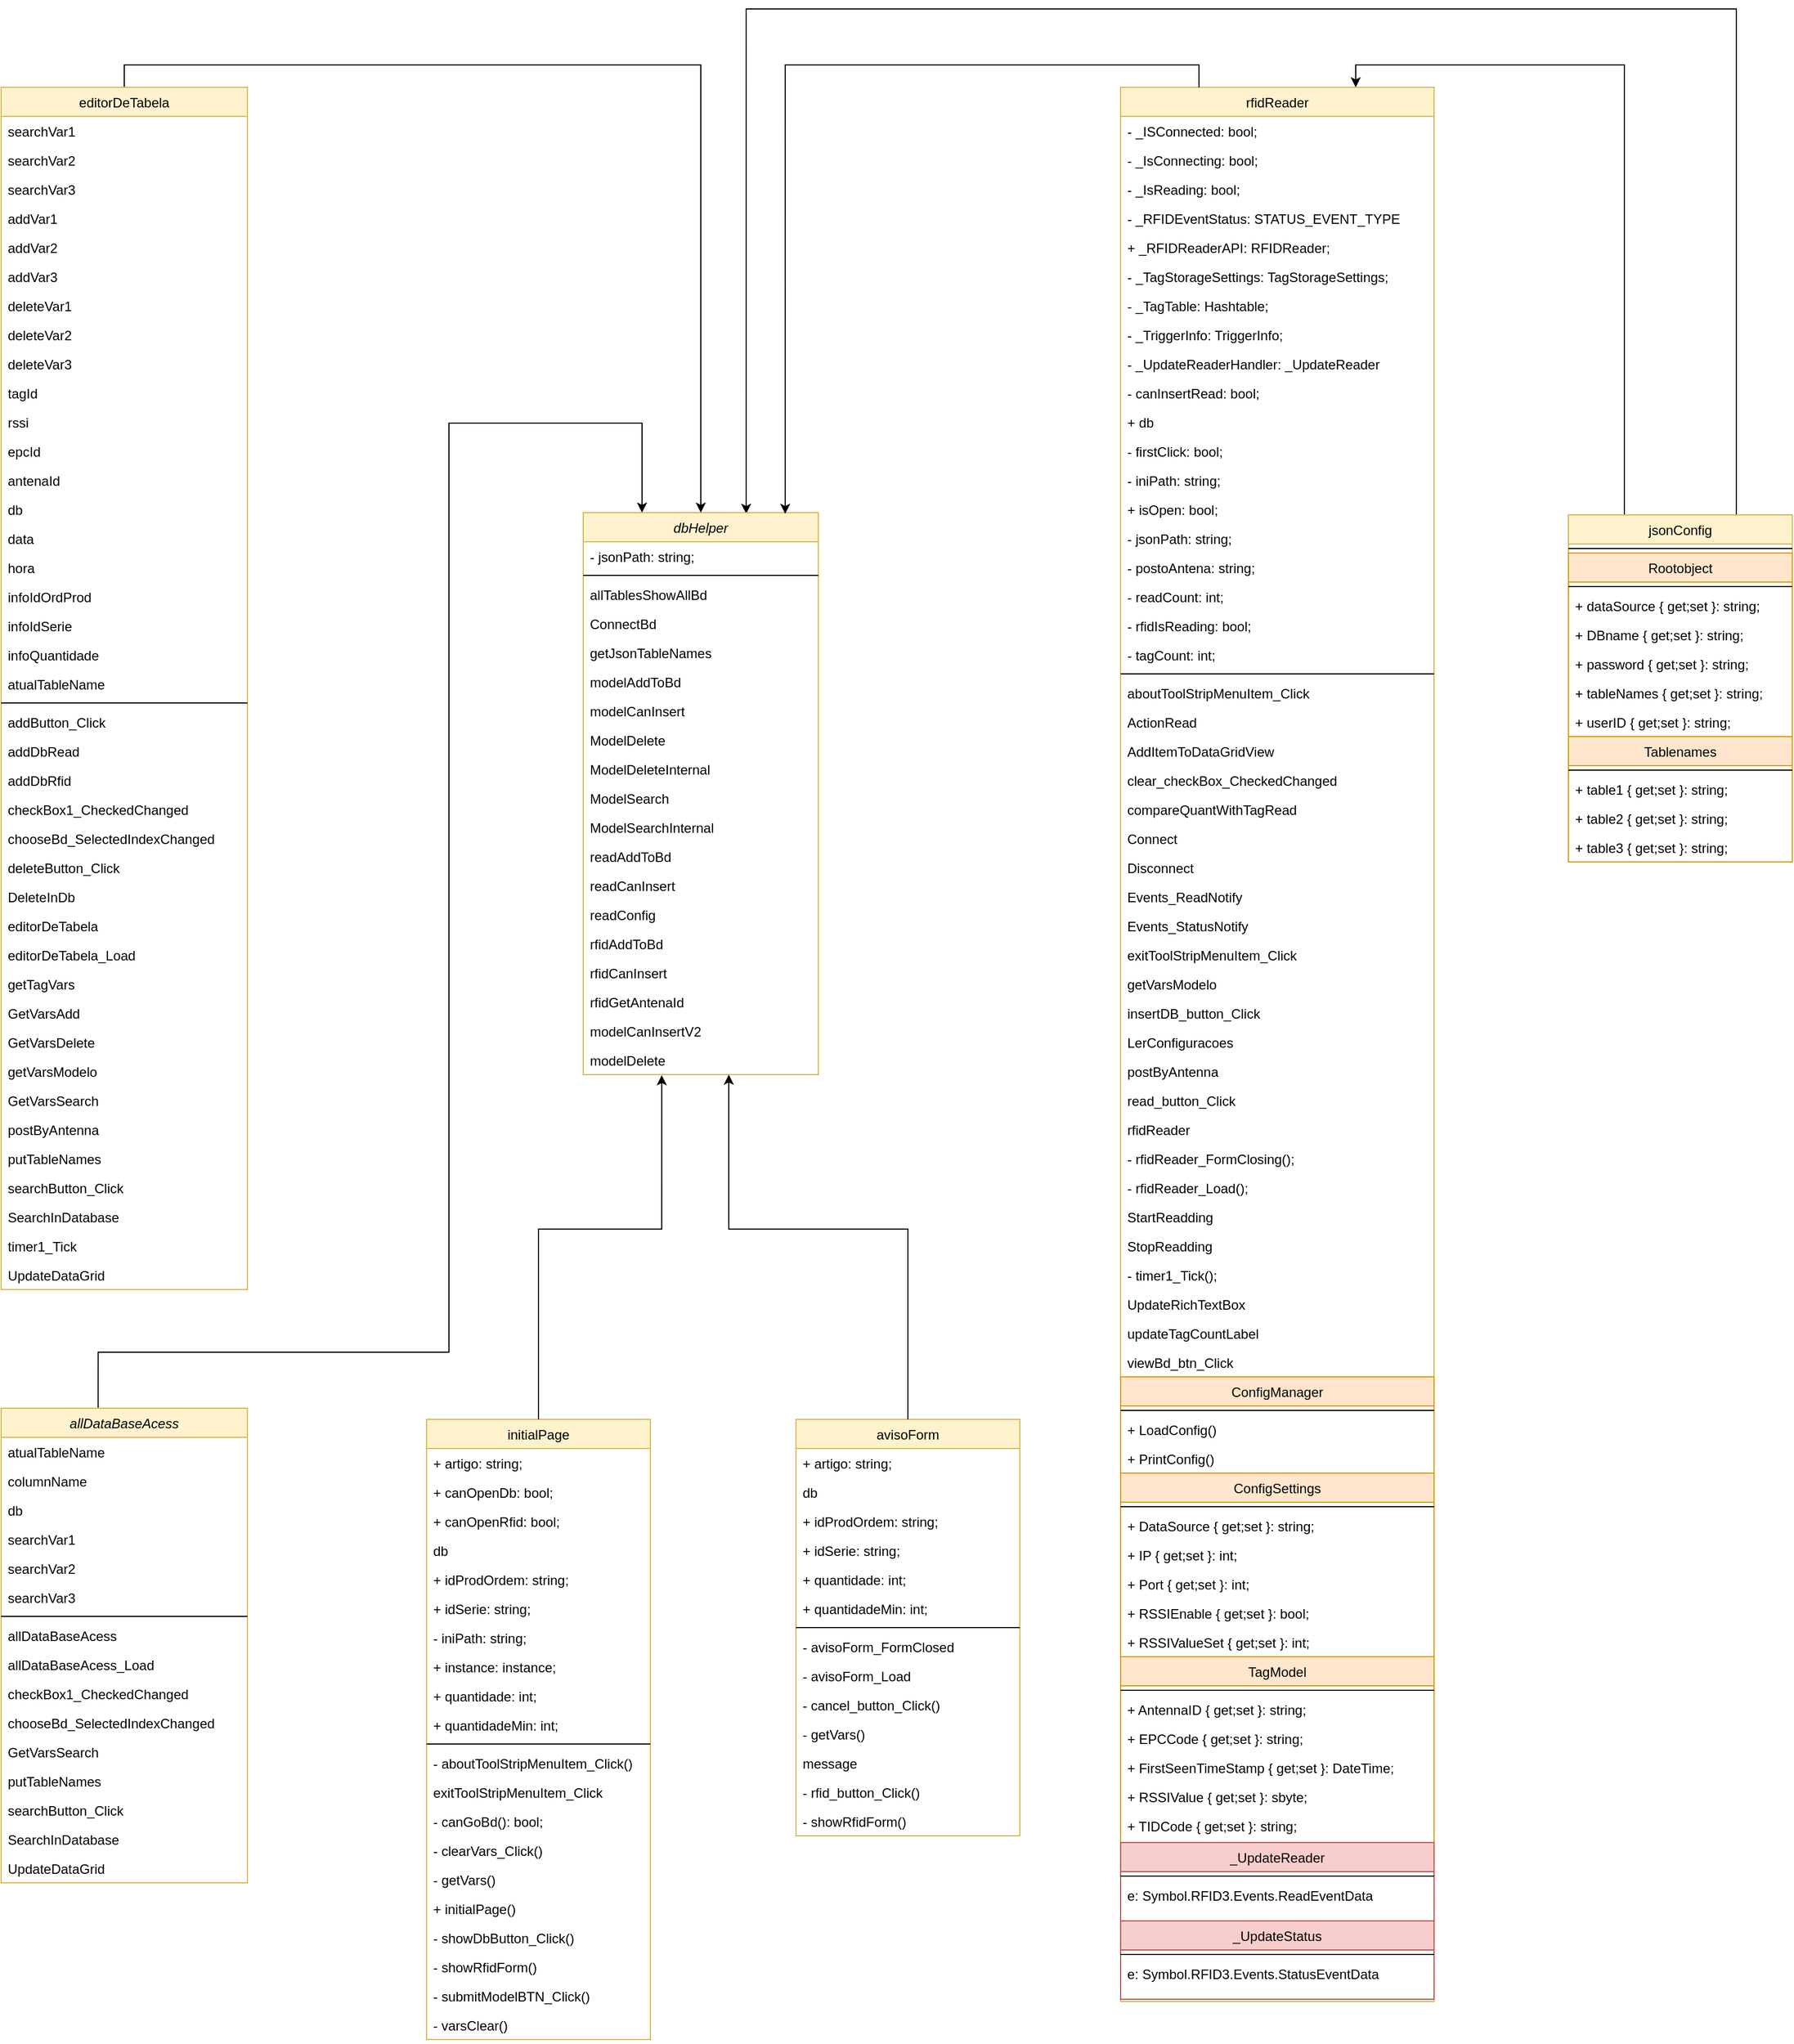 <mxfile version="24.4.0" type="device">
  <diagram id="C5RBs43oDa-KdzZeNtuy" name="Page-1">
    <mxGraphModel dx="2410" dy="619" grid="1" gridSize="10" guides="1" tooltips="1" connect="1" arrows="1" fold="1" page="1" pageScale="1" pageWidth="827" pageHeight="1169" math="0" shadow="0">
      <root>
        <mxCell id="WIyWlLk6GJQsqaUBKTNV-0" />
        <mxCell id="WIyWlLk6GJQsqaUBKTNV-1" parent="WIyWlLk6GJQsqaUBKTNV-0" />
        <mxCell id="swDUC3he_jU2S94z-irW-202" style="edgeStyle=orthogonalEdgeStyle;rounded=0;orthogonalLoop=1;jettySize=auto;html=1;exitX=0.394;exitY=0;exitDx=0;exitDy=0;entryX=0.25;entryY=0;entryDx=0;entryDy=0;exitPerimeter=0;" edge="1" parent="WIyWlLk6GJQsqaUBKTNV-1" source="zkfFHV4jXpPFQw0GAbJ--0" target="swDUC3he_jU2S94z-irW-140">
          <mxGeometry relative="1" as="geometry">
            <Array as="points">
              <mxPoint x="-533" y="1210" />
              <mxPoint x="-220" y="1210" />
              <mxPoint x="-220" y="380" />
              <mxPoint x="-47" y="380" />
            </Array>
          </mxGeometry>
        </mxCell>
        <mxCell id="zkfFHV4jXpPFQw0GAbJ--0" value="allDataBaseAcess" style="swimlane;fontStyle=2;align=center;verticalAlign=top;childLayout=stackLayout;horizontal=1;startSize=26;horizontalStack=0;resizeParent=1;resizeLast=0;collapsible=1;marginBottom=0;rounded=0;shadow=0;strokeWidth=1;fillColor=#fff2cc;strokeColor=#d6b656;" parent="WIyWlLk6GJQsqaUBKTNV-1" vertex="1">
          <mxGeometry x="-620" y="1260" width="220" height="424" as="geometry">
            <mxRectangle x="230" y="140" width="160" height="26" as="alternateBounds" />
          </mxGeometry>
        </mxCell>
        <mxCell id="zkfFHV4jXpPFQw0GAbJ--1" value="atualTableName" style="text;align=left;verticalAlign=top;spacingLeft=4;spacingRight=4;overflow=hidden;rotatable=0;points=[[0,0.5],[1,0.5]];portConstraint=eastwest;" parent="zkfFHV4jXpPFQw0GAbJ--0" vertex="1">
          <mxGeometry y="26" width="220" height="26" as="geometry" />
        </mxCell>
        <mxCell id="zkfFHV4jXpPFQw0GAbJ--2" value="columnName" style="text;align=left;verticalAlign=top;spacingLeft=4;spacingRight=4;overflow=hidden;rotatable=0;points=[[0,0.5],[1,0.5]];portConstraint=eastwest;rounded=0;shadow=0;html=0;" parent="zkfFHV4jXpPFQw0GAbJ--0" vertex="1">
          <mxGeometry y="52" width="220" height="26" as="geometry" />
        </mxCell>
        <mxCell id="swDUC3he_jU2S94z-irW-8" value="db" style="text;align=left;verticalAlign=top;spacingLeft=4;spacingRight=4;overflow=hidden;rotatable=0;points=[[0,0.5],[1,0.5]];portConstraint=eastwest;rounded=0;shadow=0;html=0;" vertex="1" parent="zkfFHV4jXpPFQw0GAbJ--0">
          <mxGeometry y="78" width="220" height="26" as="geometry" />
        </mxCell>
        <mxCell id="swDUC3he_jU2S94z-irW-9" value="searchVar1" style="text;align=left;verticalAlign=top;spacingLeft=4;spacingRight=4;overflow=hidden;rotatable=0;points=[[0,0.5],[1,0.5]];portConstraint=eastwest;rounded=0;shadow=0;html=0;" vertex="1" parent="zkfFHV4jXpPFQw0GAbJ--0">
          <mxGeometry y="104" width="220" height="26" as="geometry" />
        </mxCell>
        <mxCell id="swDUC3he_jU2S94z-irW-7" value="searchVar2" style="text;align=left;verticalAlign=top;spacingLeft=4;spacingRight=4;overflow=hidden;rotatable=0;points=[[0,0.5],[1,0.5]];portConstraint=eastwest;rounded=0;shadow=0;html=0;" vertex="1" parent="zkfFHV4jXpPFQw0GAbJ--0">
          <mxGeometry y="130" width="220" height="26" as="geometry" />
        </mxCell>
        <mxCell id="zkfFHV4jXpPFQw0GAbJ--3" value="searchVar3" style="text;align=left;verticalAlign=top;spacingLeft=4;spacingRight=4;overflow=hidden;rotatable=0;points=[[0,0.5],[1,0.5]];portConstraint=eastwest;rounded=0;shadow=0;html=0;" parent="zkfFHV4jXpPFQw0GAbJ--0" vertex="1">
          <mxGeometry y="156" width="220" height="26" as="geometry" />
        </mxCell>
        <mxCell id="zkfFHV4jXpPFQw0GAbJ--4" value="" style="line;html=1;strokeWidth=1;align=left;verticalAlign=middle;spacingTop=-1;spacingLeft=3;spacingRight=3;rotatable=0;labelPosition=right;points=[];portConstraint=eastwest;" parent="zkfFHV4jXpPFQw0GAbJ--0" vertex="1">
          <mxGeometry y="182" width="220" height="8" as="geometry" />
        </mxCell>
        <mxCell id="zkfFHV4jXpPFQw0GAbJ--5" value="allDataBaseAcess" style="text;align=left;verticalAlign=top;spacingLeft=4;spacingRight=4;overflow=hidden;rotatable=0;points=[[0,0.5],[1,0.5]];portConstraint=eastwest;" parent="zkfFHV4jXpPFQw0GAbJ--0" vertex="1">
          <mxGeometry y="190" width="220" height="26" as="geometry" />
        </mxCell>
        <mxCell id="swDUC3he_jU2S94z-irW-13" value="allDataBaseAcess_Load" style="text;align=left;verticalAlign=top;spacingLeft=4;spacingRight=4;overflow=hidden;rotatable=0;points=[[0,0.5],[1,0.5]];portConstraint=eastwest;rounded=0;shadow=0;html=0;" vertex="1" parent="zkfFHV4jXpPFQw0GAbJ--0">
          <mxGeometry y="216" width="220" height="26" as="geometry" />
        </mxCell>
        <mxCell id="swDUC3he_jU2S94z-irW-15" value="checkBox1_CheckedChanged" style="text;align=left;verticalAlign=top;spacingLeft=4;spacingRight=4;overflow=hidden;rotatable=0;points=[[0,0.5],[1,0.5]];portConstraint=eastwest;rounded=0;shadow=0;html=0;" vertex="1" parent="zkfFHV4jXpPFQw0GAbJ--0">
          <mxGeometry y="242" width="220" height="26" as="geometry" />
        </mxCell>
        <mxCell id="swDUC3he_jU2S94z-irW-17" value="chooseBd_SelectedIndexChanged" style="text;align=left;verticalAlign=top;spacingLeft=4;spacingRight=4;overflow=hidden;rotatable=0;points=[[0,0.5],[1,0.5]];portConstraint=eastwest;rounded=0;shadow=0;html=0;" vertex="1" parent="zkfFHV4jXpPFQw0GAbJ--0">
          <mxGeometry y="268" width="220" height="26" as="geometry" />
        </mxCell>
        <mxCell id="swDUC3he_jU2S94z-irW-16" value="GetVarsSearch" style="text;align=left;verticalAlign=top;spacingLeft=4;spacingRight=4;overflow=hidden;rotatable=0;points=[[0,0.5],[1,0.5]];portConstraint=eastwest;rounded=0;shadow=0;html=0;" vertex="1" parent="zkfFHV4jXpPFQw0GAbJ--0">
          <mxGeometry y="294" width="220" height="26" as="geometry" />
        </mxCell>
        <mxCell id="swDUC3he_jU2S94z-irW-14" value="putTableNames" style="text;align=left;verticalAlign=top;spacingLeft=4;spacingRight=4;overflow=hidden;rotatable=0;points=[[0,0.5],[1,0.5]];portConstraint=eastwest;rounded=0;shadow=0;html=0;" vertex="1" parent="zkfFHV4jXpPFQw0GAbJ--0">
          <mxGeometry y="320" width="220" height="26" as="geometry" />
        </mxCell>
        <mxCell id="swDUC3he_jU2S94z-irW-12" value="searchButton_Click" style="text;align=left;verticalAlign=top;spacingLeft=4;spacingRight=4;overflow=hidden;rotatable=0;points=[[0,0.5],[1,0.5]];portConstraint=eastwest;rounded=0;shadow=0;html=0;" vertex="1" parent="zkfFHV4jXpPFQw0GAbJ--0">
          <mxGeometry y="346" width="220" height="26" as="geometry" />
        </mxCell>
        <mxCell id="swDUC3he_jU2S94z-irW-11" value="SearchInDatabase" style="text;align=left;verticalAlign=top;spacingLeft=4;spacingRight=4;overflow=hidden;rotatable=0;points=[[0,0.5],[1,0.5]];portConstraint=eastwest;rounded=0;shadow=0;html=0;" vertex="1" parent="zkfFHV4jXpPFQw0GAbJ--0">
          <mxGeometry y="372" width="220" height="26" as="geometry" />
        </mxCell>
        <mxCell id="swDUC3he_jU2S94z-irW-10" value="UpdateDataGrid" style="text;align=left;verticalAlign=top;spacingLeft=4;spacingRight=4;overflow=hidden;rotatable=0;points=[[0,0.5],[1,0.5]];portConstraint=eastwest;rounded=0;shadow=0;html=0;" vertex="1" parent="zkfFHV4jXpPFQw0GAbJ--0">
          <mxGeometry y="398" width="220" height="26" as="geometry" />
        </mxCell>
        <mxCell id="swDUC3he_jU2S94z-irW-230" style="edgeStyle=orthogonalEdgeStyle;rounded=0;orthogonalLoop=1;jettySize=auto;html=1;entryX=0.693;entryY=0.002;entryDx=0;entryDy=0;entryPerimeter=0;exitX=0.75;exitY=0;exitDx=0;exitDy=0;" edge="1" parent="WIyWlLk6GJQsqaUBKTNV-1" source="zkfFHV4jXpPFQw0GAbJ--6" target="swDUC3he_jU2S94z-irW-140">
          <mxGeometry relative="1" as="geometry">
            <mxPoint x="940" y="460" as="sourcePoint" />
            <mxPoint x="77.0" y="460" as="targetPoint" />
            <Array as="points">
              <mxPoint x="930" y="10" />
              <mxPoint x="46" y="10" />
            </Array>
          </mxGeometry>
        </mxCell>
        <mxCell id="swDUC3he_jU2S94z-irW-231" style="edgeStyle=orthogonalEdgeStyle;rounded=0;orthogonalLoop=1;jettySize=auto;html=1;exitX=0.25;exitY=0;exitDx=0;exitDy=0;entryX=0.75;entryY=0;entryDx=0;entryDy=0;" edge="1" parent="WIyWlLk6GJQsqaUBKTNV-1" source="zkfFHV4jXpPFQw0GAbJ--6" target="swDUC3he_jU2S94z-irW-1">
          <mxGeometry relative="1" as="geometry">
            <Array as="points">
              <mxPoint x="830" y="60" />
              <mxPoint x="590" y="60" />
            </Array>
          </mxGeometry>
        </mxCell>
        <mxCell id="zkfFHV4jXpPFQw0GAbJ--6" value="jsonConfig" style="swimlane;fontStyle=0;align=center;verticalAlign=top;childLayout=stackLayout;horizontal=1;startSize=26;horizontalStack=0;resizeParent=1;resizeLast=0;collapsible=1;marginBottom=0;rounded=0;shadow=0;strokeWidth=1;fillColor=#fff2cc;strokeColor=#d6b656;" parent="WIyWlLk6GJQsqaUBKTNV-1" vertex="1">
          <mxGeometry x="780" y="462" width="200" height="310" as="geometry">
            <mxRectangle x="760" y="120" width="160" height="26" as="alternateBounds" />
          </mxGeometry>
        </mxCell>
        <mxCell id="zkfFHV4jXpPFQw0GAbJ--9" value="" style="line;html=1;strokeWidth=1;align=left;verticalAlign=middle;spacingTop=-1;spacingLeft=3;spacingRight=3;rotatable=0;labelPosition=right;points=[];portConstraint=eastwest;" parent="zkfFHV4jXpPFQw0GAbJ--6" vertex="1">
          <mxGeometry y="26" width="200" height="8" as="geometry" />
        </mxCell>
        <mxCell id="swDUC3he_jU2S94z-irW-127" value="Rootobject" style="swimlane;fontStyle=0;align=center;verticalAlign=top;childLayout=stackLayout;horizontal=1;startSize=26;horizontalStack=0;resizeParent=1;resizeLast=0;collapsible=1;marginBottom=0;rounded=0;shadow=0;strokeWidth=1;fillColor=#ffe6cc;strokeColor=#d79b00;" vertex="1" parent="zkfFHV4jXpPFQw0GAbJ--6">
          <mxGeometry y="34" width="200" height="164" as="geometry">
            <mxRectangle y="34" width="160" height="26" as="alternateBounds" />
          </mxGeometry>
        </mxCell>
        <mxCell id="swDUC3he_jU2S94z-irW-128" value="" style="line;html=1;strokeWidth=1;align=left;verticalAlign=middle;spacingTop=-1;spacingLeft=3;spacingRight=3;rotatable=0;labelPosition=right;points=[];portConstraint=eastwest;" vertex="1" parent="swDUC3he_jU2S94z-irW-127">
          <mxGeometry y="26" width="200" height="8" as="geometry" />
        </mxCell>
        <mxCell id="swDUC3he_jU2S94z-irW-131" value="+ dataSource { get;set }: string;" style="text;align=left;verticalAlign=top;spacingLeft=4;spacingRight=4;overflow=hidden;rotatable=0;points=[[0,0.5],[1,0.5]];portConstraint=eastwest;" vertex="1" parent="swDUC3he_jU2S94z-irW-127">
          <mxGeometry y="34" width="200" height="26" as="geometry" />
        </mxCell>
        <mxCell id="swDUC3he_jU2S94z-irW-132" value="+ DBname { get;set }: string;" style="text;align=left;verticalAlign=top;spacingLeft=4;spacingRight=4;overflow=hidden;rotatable=0;points=[[0,0.5],[1,0.5]];portConstraint=eastwest;" vertex="1" parent="swDUC3he_jU2S94z-irW-127">
          <mxGeometry y="60" width="200" height="26" as="geometry" />
        </mxCell>
        <mxCell id="swDUC3he_jU2S94z-irW-135" value="+ password { get;set }: string;" style="text;align=left;verticalAlign=top;spacingLeft=4;spacingRight=4;overflow=hidden;rotatable=0;points=[[0,0.5],[1,0.5]];portConstraint=eastwest;" vertex="1" parent="swDUC3he_jU2S94z-irW-127">
          <mxGeometry y="86" width="200" height="26" as="geometry" />
        </mxCell>
        <mxCell id="swDUC3he_jU2S94z-irW-134" value="+ tableNames { get;set }: string;" style="text;align=left;verticalAlign=top;spacingLeft=4;spacingRight=4;overflow=hidden;rotatable=0;points=[[0,0.5],[1,0.5]];portConstraint=eastwest;" vertex="1" parent="swDUC3he_jU2S94z-irW-127">
          <mxGeometry y="112" width="200" height="26" as="geometry" />
        </mxCell>
        <mxCell id="swDUC3he_jU2S94z-irW-133" value="+ userID { get;set }: string;" style="text;align=left;verticalAlign=top;spacingLeft=4;spacingRight=4;overflow=hidden;rotatable=0;points=[[0,0.5],[1,0.5]];portConstraint=eastwest;" vertex="1" parent="swDUC3he_jU2S94z-irW-127">
          <mxGeometry y="138" width="200" height="26" as="geometry" />
        </mxCell>
        <mxCell id="swDUC3he_jU2S94z-irW-129" value="Tablenames" style="swimlane;fontStyle=0;align=center;verticalAlign=top;childLayout=stackLayout;horizontal=1;startSize=26;horizontalStack=0;resizeParent=1;resizeLast=0;collapsible=1;marginBottom=0;rounded=0;shadow=0;strokeWidth=1;fillColor=#ffe6cc;strokeColor=#d79b00;" vertex="1" parent="zkfFHV4jXpPFQw0GAbJ--6">
          <mxGeometry y="198" width="200" height="112" as="geometry">
            <mxRectangle x="130" y="380" width="160" height="26" as="alternateBounds" />
          </mxGeometry>
        </mxCell>
        <mxCell id="swDUC3he_jU2S94z-irW-130" value="" style="line;html=1;strokeWidth=1;align=left;verticalAlign=middle;spacingTop=-1;spacingLeft=3;spacingRight=3;rotatable=0;labelPosition=right;points=[];portConstraint=eastwest;" vertex="1" parent="swDUC3he_jU2S94z-irW-129">
          <mxGeometry y="26" width="200" height="8" as="geometry" />
        </mxCell>
        <mxCell id="swDUC3he_jU2S94z-irW-136" value="+ table1 { get;set }: string;" style="text;align=left;verticalAlign=top;spacingLeft=4;spacingRight=4;overflow=hidden;rotatable=0;points=[[0,0.5],[1,0.5]];portConstraint=eastwest;" vertex="1" parent="swDUC3he_jU2S94z-irW-129">
          <mxGeometry y="34" width="200" height="26" as="geometry" />
        </mxCell>
        <mxCell id="swDUC3he_jU2S94z-irW-139" value="+ table2 { get;set }: string;" style="text;align=left;verticalAlign=top;spacingLeft=4;spacingRight=4;overflow=hidden;rotatable=0;points=[[0,0.5],[1,0.5]];portConstraint=eastwest;" vertex="1" parent="swDUC3he_jU2S94z-irW-129">
          <mxGeometry y="60" width="200" height="26" as="geometry" />
        </mxCell>
        <mxCell id="swDUC3he_jU2S94z-irW-137" value="+ table3 { get;set }: string;" style="text;align=left;verticalAlign=top;spacingLeft=4;spacingRight=4;overflow=hidden;rotatable=0;points=[[0,0.5],[1,0.5]];portConstraint=eastwest;" vertex="1" parent="swDUC3he_jU2S94z-irW-129">
          <mxGeometry y="86" width="200" height="20" as="geometry" />
        </mxCell>
        <mxCell id="zkfFHV4jXpPFQw0GAbJ--13" value="initialPage" style="swimlane;fontStyle=0;align=center;verticalAlign=top;childLayout=stackLayout;horizontal=1;startSize=26;horizontalStack=0;resizeParent=1;resizeLast=0;collapsible=1;marginBottom=0;rounded=0;shadow=0;strokeWidth=1;fillColor=#fff2cc;strokeColor=#d6b656;" parent="WIyWlLk6GJQsqaUBKTNV-1" vertex="1">
          <mxGeometry x="-240" y="1270" width="200" height="554" as="geometry">
            <mxRectangle x="540" y="120" width="170" height="26" as="alternateBounds" />
          </mxGeometry>
        </mxCell>
        <mxCell id="zkfFHV4jXpPFQw0GAbJ--14" value="+ artigo: string;" style="text;align=left;verticalAlign=top;spacingLeft=4;spacingRight=4;overflow=hidden;rotatable=0;points=[[0,0.5],[1,0.5]];portConstraint=eastwest;" parent="zkfFHV4jXpPFQw0GAbJ--13" vertex="1">
          <mxGeometry y="26" width="200" height="26" as="geometry" />
        </mxCell>
        <mxCell id="swDUC3he_jU2S94z-irW-53" value="+ canOpenDb: bool;" style="text;align=left;verticalAlign=top;spacingLeft=4;spacingRight=4;overflow=hidden;rotatable=0;points=[[0,0.5],[1,0.5]];portConstraint=eastwest;" vertex="1" parent="zkfFHV4jXpPFQw0GAbJ--13">
          <mxGeometry y="52" width="200" height="26" as="geometry" />
        </mxCell>
        <mxCell id="swDUC3he_jU2S94z-irW-55" value="+ canOpenRfid: bool;" style="text;align=left;verticalAlign=top;spacingLeft=4;spacingRight=4;overflow=hidden;rotatable=0;points=[[0,0.5],[1,0.5]];portConstraint=eastwest;" vertex="1" parent="zkfFHV4jXpPFQw0GAbJ--13">
          <mxGeometry y="78" width="200" height="26" as="geometry" />
        </mxCell>
        <mxCell id="swDUC3he_jU2S94z-irW-60" value="db" style="text;align=left;verticalAlign=top;spacingLeft=4;spacingRight=4;overflow=hidden;rotatable=0;points=[[0,0.5],[1,0.5]];portConstraint=eastwest;" vertex="1" parent="zkfFHV4jXpPFQw0GAbJ--13">
          <mxGeometry y="104" width="200" height="26" as="geometry" />
        </mxCell>
        <mxCell id="swDUC3he_jU2S94z-irW-59" value="+ idProdOrdem: string;" style="text;align=left;verticalAlign=top;spacingLeft=4;spacingRight=4;overflow=hidden;rotatable=0;points=[[0,0.5],[1,0.5]];portConstraint=eastwest;" vertex="1" parent="zkfFHV4jXpPFQw0GAbJ--13">
          <mxGeometry y="130" width="200" height="26" as="geometry" />
        </mxCell>
        <mxCell id="swDUC3he_jU2S94z-irW-58" value="+ idSerie: string;" style="text;align=left;verticalAlign=top;spacingLeft=4;spacingRight=4;overflow=hidden;rotatable=0;points=[[0,0.5],[1,0.5]];portConstraint=eastwest;" vertex="1" parent="zkfFHV4jXpPFQw0GAbJ--13">
          <mxGeometry y="156" width="200" height="26" as="geometry" />
        </mxCell>
        <mxCell id="swDUC3he_jU2S94z-irW-57" value="- iniPath: string;" style="text;align=left;verticalAlign=top;spacingLeft=4;spacingRight=4;overflow=hidden;rotatable=0;points=[[0,0.5],[1,0.5]];portConstraint=eastwest;" vertex="1" parent="zkfFHV4jXpPFQw0GAbJ--13">
          <mxGeometry y="182" width="200" height="26" as="geometry" />
        </mxCell>
        <mxCell id="swDUC3he_jU2S94z-irW-56" value="+ instance: instance;" style="text;align=left;verticalAlign=top;spacingLeft=4;spacingRight=4;overflow=hidden;rotatable=0;points=[[0,0.5],[1,0.5]];portConstraint=eastwest;" vertex="1" parent="zkfFHV4jXpPFQw0GAbJ--13">
          <mxGeometry y="208" width="200" height="26" as="geometry" />
        </mxCell>
        <mxCell id="swDUC3he_jU2S94z-irW-54" value="+ quantidade: int;" style="text;align=left;verticalAlign=top;spacingLeft=4;spacingRight=4;overflow=hidden;rotatable=0;points=[[0,0.5],[1,0.5]];portConstraint=eastwest;" vertex="1" parent="zkfFHV4jXpPFQw0GAbJ--13">
          <mxGeometry y="234" width="200" height="26" as="geometry" />
        </mxCell>
        <mxCell id="swDUC3he_jU2S94z-irW-52" value="+ quantidadeMin: int;" style="text;align=left;verticalAlign=top;spacingLeft=4;spacingRight=4;overflow=hidden;rotatable=0;points=[[0,0.5],[1,0.5]];portConstraint=eastwest;" vertex="1" parent="zkfFHV4jXpPFQw0GAbJ--13">
          <mxGeometry y="260" width="200" height="26" as="geometry" />
        </mxCell>
        <mxCell id="zkfFHV4jXpPFQw0GAbJ--15" value="" style="line;html=1;strokeWidth=1;align=left;verticalAlign=middle;spacingTop=-1;spacingLeft=3;spacingRight=3;rotatable=0;labelPosition=right;points=[];portConstraint=eastwest;" parent="zkfFHV4jXpPFQw0GAbJ--13" vertex="1">
          <mxGeometry y="286" width="200" height="8" as="geometry" />
        </mxCell>
        <mxCell id="swDUC3he_jU2S94z-irW-61" value="- aboutToolStripMenuItem_Click()" style="text;align=left;verticalAlign=top;spacingLeft=4;spacingRight=4;overflow=hidden;rotatable=0;points=[[0,0.5],[1,0.5]];portConstraint=eastwest;" vertex="1" parent="zkfFHV4jXpPFQw0GAbJ--13">
          <mxGeometry y="294" width="200" height="26" as="geometry" />
        </mxCell>
        <mxCell id="swDUC3he_jU2S94z-irW-62" value="exitToolStripMenuItem_Click" style="text;align=left;verticalAlign=top;spacingLeft=4;spacingRight=4;overflow=hidden;rotatable=0;points=[[0,0.5],[1,0.5]];portConstraint=eastwest;" vertex="1" parent="zkfFHV4jXpPFQw0GAbJ--13">
          <mxGeometry y="320" width="200" height="26" as="geometry" />
        </mxCell>
        <mxCell id="swDUC3he_jU2S94z-irW-65" value="- canGoBd(): bool; " style="text;align=left;verticalAlign=top;spacingLeft=4;spacingRight=4;overflow=hidden;rotatable=0;points=[[0,0.5],[1,0.5]];portConstraint=eastwest;" vertex="1" parent="zkfFHV4jXpPFQw0GAbJ--13">
          <mxGeometry y="346" width="200" height="26" as="geometry" />
        </mxCell>
        <mxCell id="swDUC3he_jU2S94z-irW-66" value="- clearVars_Click()" style="text;align=left;verticalAlign=top;spacingLeft=4;spacingRight=4;overflow=hidden;rotatable=0;points=[[0,0.5],[1,0.5]];portConstraint=eastwest;" vertex="1" parent="zkfFHV4jXpPFQw0GAbJ--13">
          <mxGeometry y="372" width="200" height="26" as="geometry" />
        </mxCell>
        <mxCell id="swDUC3he_jU2S94z-irW-68" value="- getVars()" style="text;align=left;verticalAlign=top;spacingLeft=4;spacingRight=4;overflow=hidden;rotatable=0;points=[[0,0.5],[1,0.5]];portConstraint=eastwest;" vertex="1" parent="zkfFHV4jXpPFQw0GAbJ--13">
          <mxGeometry y="398" width="200" height="26" as="geometry" />
        </mxCell>
        <mxCell id="swDUC3he_jU2S94z-irW-69" value="+ initialPage()" style="text;align=left;verticalAlign=top;spacingLeft=4;spacingRight=4;overflow=hidden;rotatable=0;points=[[0,0.5],[1,0.5]];portConstraint=eastwest;" vertex="1" parent="zkfFHV4jXpPFQw0GAbJ--13">
          <mxGeometry y="424" width="200" height="26" as="geometry" />
        </mxCell>
        <mxCell id="swDUC3he_jU2S94z-irW-67" value="- showDbButton_Click()" style="text;align=left;verticalAlign=top;spacingLeft=4;spacingRight=4;overflow=hidden;rotatable=0;points=[[0,0.5],[1,0.5]];portConstraint=eastwest;" vertex="1" parent="zkfFHV4jXpPFQw0GAbJ--13">
          <mxGeometry y="450" width="200" height="26" as="geometry" />
        </mxCell>
        <mxCell id="swDUC3he_jU2S94z-irW-64" value="- showRfidForm()" style="text;align=left;verticalAlign=top;spacingLeft=4;spacingRight=4;overflow=hidden;rotatable=0;points=[[0,0.5],[1,0.5]];portConstraint=eastwest;" vertex="1" parent="zkfFHV4jXpPFQw0GAbJ--13">
          <mxGeometry y="476" width="200" height="26" as="geometry" />
        </mxCell>
        <mxCell id="swDUC3he_jU2S94z-irW-63" value="- submitModelBTN_Click()" style="text;align=left;verticalAlign=top;spacingLeft=4;spacingRight=4;overflow=hidden;rotatable=0;points=[[0,0.5],[1,0.5]];portConstraint=eastwest;" vertex="1" parent="zkfFHV4jXpPFQw0GAbJ--13">
          <mxGeometry y="502" width="200" height="26" as="geometry" />
        </mxCell>
        <mxCell id="swDUC3he_jU2S94z-irW-51" value="- varsClear()" style="text;align=left;verticalAlign=top;spacingLeft=4;spacingRight=4;overflow=hidden;rotatable=0;points=[[0,0.5],[1,0.5]];portConstraint=eastwest;" vertex="1" parent="zkfFHV4jXpPFQw0GAbJ--13">
          <mxGeometry y="528" width="200" height="26" as="geometry" />
        </mxCell>
        <mxCell id="swDUC3he_jU2S94z-irW-201" style="edgeStyle=orthogonalEdgeStyle;rounded=0;orthogonalLoop=1;jettySize=auto;html=1;exitX=0.5;exitY=0;exitDx=0;exitDy=0;entryX=0.5;entryY=0;entryDx=0;entryDy=0;" edge="1" parent="WIyWlLk6GJQsqaUBKTNV-1" source="zkfFHV4jXpPFQw0GAbJ--17" target="swDUC3he_jU2S94z-irW-140">
          <mxGeometry relative="1" as="geometry" />
        </mxCell>
        <mxCell id="zkfFHV4jXpPFQw0GAbJ--17" value="editorDeTabela" style="swimlane;fontStyle=0;align=center;verticalAlign=top;childLayout=stackLayout;horizontal=1;startSize=26;horizontalStack=0;resizeParent=1;resizeLast=0;collapsible=1;marginBottom=0;rounded=0;shadow=0;strokeWidth=1;fillColor=#fff2cc;strokeColor=#d6b656;" parent="WIyWlLk6GJQsqaUBKTNV-1" vertex="1">
          <mxGeometry x="-620" y="80" width="220" height="1074" as="geometry">
            <mxRectangle x="550" y="140" width="160" height="26" as="alternateBounds" />
          </mxGeometry>
        </mxCell>
        <mxCell id="zkfFHV4jXpPFQw0GAbJ--19" value="searchVar1" style="text;align=left;verticalAlign=top;spacingLeft=4;spacingRight=4;overflow=hidden;rotatable=0;points=[[0,0.5],[1,0.5]];portConstraint=eastwest;rounded=0;shadow=0;html=0;" parent="zkfFHV4jXpPFQw0GAbJ--17" vertex="1">
          <mxGeometry y="26" width="220" height="26" as="geometry" />
        </mxCell>
        <mxCell id="zkfFHV4jXpPFQw0GAbJ--20" value="searchVar2" style="text;align=left;verticalAlign=top;spacingLeft=4;spacingRight=4;overflow=hidden;rotatable=0;points=[[0,0.5],[1,0.5]];portConstraint=eastwest;rounded=0;shadow=0;html=0;" parent="zkfFHV4jXpPFQw0GAbJ--17" vertex="1">
          <mxGeometry y="52" width="220" height="26" as="geometry" />
        </mxCell>
        <mxCell id="zkfFHV4jXpPFQw0GAbJ--21" value="searchVar3" style="text;align=left;verticalAlign=top;spacingLeft=4;spacingRight=4;overflow=hidden;rotatable=0;points=[[0,0.5],[1,0.5]];portConstraint=eastwest;rounded=0;shadow=0;html=0;" parent="zkfFHV4jXpPFQw0GAbJ--17" vertex="1">
          <mxGeometry y="78" width="220" height="26" as="geometry" />
        </mxCell>
        <mxCell id="swDUC3he_jU2S94z-irW-21" value="addVar1" style="text;align=left;verticalAlign=top;spacingLeft=4;spacingRight=4;overflow=hidden;rotatable=0;points=[[0,0.5],[1,0.5]];portConstraint=eastwest;rounded=0;shadow=0;html=0;" vertex="1" parent="zkfFHV4jXpPFQw0GAbJ--17">
          <mxGeometry y="104" width="220" height="26" as="geometry" />
        </mxCell>
        <mxCell id="zkfFHV4jXpPFQw0GAbJ--18" value="addVar2" style="text;align=left;verticalAlign=top;spacingLeft=4;spacingRight=4;overflow=hidden;rotatable=0;points=[[0,0.5],[1,0.5]];portConstraint=eastwest;" parent="zkfFHV4jXpPFQw0GAbJ--17" vertex="1">
          <mxGeometry y="130" width="220" height="26" as="geometry" />
        </mxCell>
        <mxCell id="swDUC3he_jU2S94z-irW-22" value="addVar3" style="text;align=left;verticalAlign=top;spacingLeft=4;spacingRight=4;overflow=hidden;rotatable=0;points=[[0,0.5],[1,0.5]];portConstraint=eastwest;rounded=0;shadow=0;html=0;" vertex="1" parent="zkfFHV4jXpPFQw0GAbJ--17">
          <mxGeometry y="156" width="220" height="26" as="geometry" />
        </mxCell>
        <mxCell id="swDUC3he_jU2S94z-irW-25" value="deleteVar1" style="text;align=left;verticalAlign=top;spacingLeft=4;spacingRight=4;overflow=hidden;rotatable=0;points=[[0,0.5],[1,0.5]];portConstraint=eastwest;rounded=0;shadow=0;html=0;" vertex="1" parent="zkfFHV4jXpPFQw0GAbJ--17">
          <mxGeometry y="182" width="220" height="26" as="geometry" />
        </mxCell>
        <mxCell id="swDUC3he_jU2S94z-irW-28" value="deleteVar2" style="text;align=left;verticalAlign=top;spacingLeft=4;spacingRight=4;overflow=hidden;rotatable=0;points=[[0,0.5],[1,0.5]];portConstraint=eastwest;rounded=0;shadow=0;html=0;" vertex="1" parent="zkfFHV4jXpPFQw0GAbJ--17">
          <mxGeometry y="208" width="220" height="26" as="geometry" />
        </mxCell>
        <mxCell id="swDUC3he_jU2S94z-irW-32" value="deleteVar3" style="text;align=left;verticalAlign=top;spacingLeft=4;spacingRight=4;overflow=hidden;rotatable=0;points=[[0,0.5],[1,0.5]];portConstraint=eastwest;rounded=0;shadow=0;html=0;" vertex="1" parent="zkfFHV4jXpPFQw0GAbJ--17">
          <mxGeometry y="234" width="220" height="26" as="geometry" />
        </mxCell>
        <mxCell id="swDUC3he_jU2S94z-irW-31" value="tagId" style="text;align=left;verticalAlign=top;spacingLeft=4;spacingRight=4;overflow=hidden;rotatable=0;points=[[0,0.5],[1,0.5]];portConstraint=eastwest;rounded=0;shadow=0;html=0;" vertex="1" parent="zkfFHV4jXpPFQw0GAbJ--17">
          <mxGeometry y="260" width="220" height="26" as="geometry" />
        </mxCell>
        <mxCell id="swDUC3he_jU2S94z-irW-30" value="rssi" style="text;align=left;verticalAlign=top;spacingLeft=4;spacingRight=4;overflow=hidden;rotatable=0;points=[[0,0.5],[1,0.5]];portConstraint=eastwest;rounded=0;shadow=0;html=0;" vertex="1" parent="zkfFHV4jXpPFQw0GAbJ--17">
          <mxGeometry y="286" width="220" height="26" as="geometry" />
        </mxCell>
        <mxCell id="swDUC3he_jU2S94z-irW-24" value="epcId" style="text;align=left;verticalAlign=top;spacingLeft=4;spacingRight=4;overflow=hidden;rotatable=0;points=[[0,0.5],[1,0.5]];portConstraint=eastwest;rounded=0;shadow=0;html=0;" vertex="1" parent="zkfFHV4jXpPFQw0GAbJ--17">
          <mxGeometry y="312" width="220" height="26" as="geometry" />
        </mxCell>
        <mxCell id="swDUC3he_jU2S94z-irW-29" value="antenaId" style="text;align=left;verticalAlign=top;spacingLeft=4;spacingRight=4;overflow=hidden;rotatable=0;points=[[0,0.5],[1,0.5]];portConstraint=eastwest;rounded=0;shadow=0;html=0;" vertex="1" parent="zkfFHV4jXpPFQw0GAbJ--17">
          <mxGeometry y="338" width="220" height="26" as="geometry" />
        </mxCell>
        <mxCell id="swDUC3he_jU2S94z-irW-26" value="db" style="text;align=left;verticalAlign=top;spacingLeft=4;spacingRight=4;overflow=hidden;rotatable=0;points=[[0,0.5],[1,0.5]];portConstraint=eastwest;rounded=0;shadow=0;html=0;" vertex="1" parent="zkfFHV4jXpPFQw0GAbJ--17">
          <mxGeometry y="364" width="220" height="26" as="geometry" />
        </mxCell>
        <mxCell id="swDUC3he_jU2S94z-irW-27" value="data" style="text;align=left;verticalAlign=top;spacingLeft=4;spacingRight=4;overflow=hidden;rotatable=0;points=[[0,0.5],[1,0.5]];portConstraint=eastwest;rounded=0;shadow=0;html=0;" vertex="1" parent="zkfFHV4jXpPFQw0GAbJ--17">
          <mxGeometry y="390" width="220" height="26" as="geometry" />
        </mxCell>
        <mxCell id="swDUC3he_jU2S94z-irW-23" value="hora" style="text;align=left;verticalAlign=top;spacingLeft=4;spacingRight=4;overflow=hidden;rotatable=0;points=[[0,0.5],[1,0.5]];portConstraint=eastwest;rounded=0;shadow=0;html=0;" vertex="1" parent="zkfFHV4jXpPFQw0GAbJ--17">
          <mxGeometry y="416" width="220" height="26" as="geometry" />
        </mxCell>
        <mxCell id="swDUC3he_jU2S94z-irW-20" value="infoIdOrdProd" style="text;align=left;verticalAlign=top;spacingLeft=4;spacingRight=4;overflow=hidden;rotatable=0;points=[[0,0.5],[1,0.5]];portConstraint=eastwest;rounded=0;shadow=0;html=0;" vertex="1" parent="zkfFHV4jXpPFQw0GAbJ--17">
          <mxGeometry y="442" width="220" height="26" as="geometry" />
        </mxCell>
        <mxCell id="swDUC3he_jU2S94z-irW-19" value="infoIdSerie" style="text;align=left;verticalAlign=top;spacingLeft=4;spacingRight=4;overflow=hidden;rotatable=0;points=[[0,0.5],[1,0.5]];portConstraint=eastwest;rounded=0;shadow=0;html=0;" vertex="1" parent="zkfFHV4jXpPFQw0GAbJ--17">
          <mxGeometry y="468" width="220" height="26" as="geometry" />
        </mxCell>
        <mxCell id="swDUC3he_jU2S94z-irW-18" value="infoQuantidade" style="text;align=left;verticalAlign=top;spacingLeft=4;spacingRight=4;overflow=hidden;rotatable=0;points=[[0,0.5],[1,0.5]];portConstraint=eastwest;rounded=0;shadow=0;html=0;" vertex="1" parent="zkfFHV4jXpPFQw0GAbJ--17">
          <mxGeometry y="494" width="220" height="26" as="geometry" />
        </mxCell>
        <mxCell id="zkfFHV4jXpPFQw0GAbJ--22" value="atualTableName" style="text;align=left;verticalAlign=top;spacingLeft=4;spacingRight=4;overflow=hidden;rotatable=0;points=[[0,0.5],[1,0.5]];portConstraint=eastwest;rounded=0;shadow=0;html=0;" parent="zkfFHV4jXpPFQw0GAbJ--17" vertex="1">
          <mxGeometry y="520" width="220" height="26" as="geometry" />
        </mxCell>
        <mxCell id="zkfFHV4jXpPFQw0GAbJ--23" value="" style="line;html=1;strokeWidth=1;align=left;verticalAlign=middle;spacingTop=-1;spacingLeft=3;spacingRight=3;rotatable=0;labelPosition=right;points=[];portConstraint=eastwest;" parent="zkfFHV4jXpPFQw0GAbJ--17" vertex="1">
          <mxGeometry y="546" width="220" height="8" as="geometry" />
        </mxCell>
        <mxCell id="zkfFHV4jXpPFQw0GAbJ--24" value="addButton_Click" style="text;align=left;verticalAlign=top;spacingLeft=4;spacingRight=4;overflow=hidden;rotatable=0;points=[[0,0.5],[1,0.5]];portConstraint=eastwest;" parent="zkfFHV4jXpPFQw0GAbJ--17" vertex="1">
          <mxGeometry y="554" width="220" height="26" as="geometry" />
        </mxCell>
        <mxCell id="swDUC3he_jU2S94z-irW-33" value="addDbRead" style="text;align=left;verticalAlign=top;spacingLeft=4;spacingRight=4;overflow=hidden;rotatable=0;points=[[0,0.5],[1,0.5]];portConstraint=eastwest;" vertex="1" parent="zkfFHV4jXpPFQw0GAbJ--17">
          <mxGeometry y="580" width="220" height="26" as="geometry" />
        </mxCell>
        <mxCell id="swDUC3he_jU2S94z-irW-36" value="addDbRfid" style="text;align=left;verticalAlign=top;spacingLeft=4;spacingRight=4;overflow=hidden;rotatable=0;points=[[0,0.5],[1,0.5]];portConstraint=eastwest;" vertex="1" parent="zkfFHV4jXpPFQw0GAbJ--17">
          <mxGeometry y="606" width="220" height="26" as="geometry" />
        </mxCell>
        <mxCell id="swDUC3he_jU2S94z-irW-38" value="checkBox1_CheckedChanged" style="text;align=left;verticalAlign=top;spacingLeft=4;spacingRight=4;overflow=hidden;rotatable=0;points=[[0,0.5],[1,0.5]];portConstraint=eastwest;" vertex="1" parent="zkfFHV4jXpPFQw0GAbJ--17">
          <mxGeometry y="632" width="220" height="26" as="geometry" />
        </mxCell>
        <mxCell id="swDUC3he_jU2S94z-irW-40" value="chooseBd_SelectedIndexChanged" style="text;align=left;verticalAlign=top;spacingLeft=4;spacingRight=4;overflow=hidden;rotatable=0;points=[[0,0.5],[1,0.5]];portConstraint=eastwest;" vertex="1" parent="zkfFHV4jXpPFQw0GAbJ--17">
          <mxGeometry y="658" width="220" height="26" as="geometry" />
        </mxCell>
        <mxCell id="swDUC3he_jU2S94z-irW-42" value="deleteButton_Click" style="text;align=left;verticalAlign=top;spacingLeft=4;spacingRight=4;overflow=hidden;rotatable=0;points=[[0,0.5],[1,0.5]];portConstraint=eastwest;" vertex="1" parent="zkfFHV4jXpPFQw0GAbJ--17">
          <mxGeometry y="684" width="220" height="26" as="geometry" />
        </mxCell>
        <mxCell id="swDUC3he_jU2S94z-irW-46" value="DeleteInDb" style="text;align=left;verticalAlign=top;spacingLeft=4;spacingRight=4;overflow=hidden;rotatable=0;points=[[0,0.5],[1,0.5]];portConstraint=eastwest;" vertex="1" parent="zkfFHV4jXpPFQw0GAbJ--17">
          <mxGeometry y="710" width="220" height="26" as="geometry" />
        </mxCell>
        <mxCell id="swDUC3he_jU2S94z-irW-49" value="editorDeTabela" style="text;align=left;verticalAlign=top;spacingLeft=4;spacingRight=4;overflow=hidden;rotatable=0;points=[[0,0.5],[1,0.5]];portConstraint=eastwest;" vertex="1" parent="zkfFHV4jXpPFQw0GAbJ--17">
          <mxGeometry y="736" width="220" height="26" as="geometry" />
        </mxCell>
        <mxCell id="swDUC3he_jU2S94z-irW-50" value="editorDeTabela_Load" style="text;align=left;verticalAlign=top;spacingLeft=4;spacingRight=4;overflow=hidden;rotatable=0;points=[[0,0.5],[1,0.5]];portConstraint=eastwest;" vertex="1" parent="zkfFHV4jXpPFQw0GAbJ--17">
          <mxGeometry y="762" width="220" height="26" as="geometry" />
        </mxCell>
        <mxCell id="swDUC3he_jU2S94z-irW-48" value="getTagVars" style="text;align=left;verticalAlign=top;spacingLeft=4;spacingRight=4;overflow=hidden;rotatable=0;points=[[0,0.5],[1,0.5]];portConstraint=eastwest;" vertex="1" parent="zkfFHV4jXpPFQw0GAbJ--17">
          <mxGeometry y="788" width="220" height="26" as="geometry" />
        </mxCell>
        <mxCell id="swDUC3he_jU2S94z-irW-47" value="GetVarsAdd" style="text;align=left;verticalAlign=top;spacingLeft=4;spacingRight=4;overflow=hidden;rotatable=0;points=[[0,0.5],[1,0.5]];portConstraint=eastwest;" vertex="1" parent="zkfFHV4jXpPFQw0GAbJ--17">
          <mxGeometry y="814" width="220" height="26" as="geometry" />
        </mxCell>
        <mxCell id="swDUC3he_jU2S94z-irW-45" value="GetVarsDelete" style="text;align=left;verticalAlign=top;spacingLeft=4;spacingRight=4;overflow=hidden;rotatable=0;points=[[0,0.5],[1,0.5]];portConstraint=eastwest;" vertex="1" parent="zkfFHV4jXpPFQw0GAbJ--17">
          <mxGeometry y="840" width="220" height="26" as="geometry" />
        </mxCell>
        <mxCell id="swDUC3he_jU2S94z-irW-44" value="getVarsModelo" style="text;align=left;verticalAlign=top;spacingLeft=4;spacingRight=4;overflow=hidden;rotatable=0;points=[[0,0.5],[1,0.5]];portConstraint=eastwest;" vertex="1" parent="zkfFHV4jXpPFQw0GAbJ--17">
          <mxGeometry y="866" width="220" height="26" as="geometry" />
        </mxCell>
        <mxCell id="swDUC3he_jU2S94z-irW-43" value="GetVarsSearch" style="text;align=left;verticalAlign=top;spacingLeft=4;spacingRight=4;overflow=hidden;rotatable=0;points=[[0,0.5],[1,0.5]];portConstraint=eastwest;" vertex="1" parent="zkfFHV4jXpPFQw0GAbJ--17">
          <mxGeometry y="892" width="220" height="26" as="geometry" />
        </mxCell>
        <mxCell id="swDUC3he_jU2S94z-irW-41" value="postByAntenna" style="text;align=left;verticalAlign=top;spacingLeft=4;spacingRight=4;overflow=hidden;rotatable=0;points=[[0,0.5],[1,0.5]];portConstraint=eastwest;" vertex="1" parent="zkfFHV4jXpPFQw0GAbJ--17">
          <mxGeometry y="918" width="220" height="26" as="geometry" />
        </mxCell>
        <mxCell id="swDUC3he_jU2S94z-irW-39" value="putTableNames" style="text;align=left;verticalAlign=top;spacingLeft=4;spacingRight=4;overflow=hidden;rotatable=0;points=[[0,0.5],[1,0.5]];portConstraint=eastwest;" vertex="1" parent="zkfFHV4jXpPFQw0GAbJ--17">
          <mxGeometry y="944" width="220" height="26" as="geometry" />
        </mxCell>
        <mxCell id="swDUC3he_jU2S94z-irW-37" value="searchButton_Click" style="text;align=left;verticalAlign=top;spacingLeft=4;spacingRight=4;overflow=hidden;rotatable=0;points=[[0,0.5],[1,0.5]];portConstraint=eastwest;" vertex="1" parent="zkfFHV4jXpPFQw0GAbJ--17">
          <mxGeometry y="970" width="220" height="26" as="geometry" />
        </mxCell>
        <mxCell id="swDUC3he_jU2S94z-irW-35" value="SearchInDatabase" style="text;align=left;verticalAlign=top;spacingLeft=4;spacingRight=4;overflow=hidden;rotatable=0;points=[[0,0.5],[1,0.5]];portConstraint=eastwest;" vertex="1" parent="zkfFHV4jXpPFQw0GAbJ--17">
          <mxGeometry y="996" width="220" height="26" as="geometry" />
        </mxCell>
        <mxCell id="swDUC3he_jU2S94z-irW-34" value="timer1_Tick" style="text;align=left;verticalAlign=top;spacingLeft=4;spacingRight=4;overflow=hidden;rotatable=0;points=[[0,0.5],[1,0.5]];portConstraint=eastwest;" vertex="1" parent="zkfFHV4jXpPFQw0GAbJ--17">
          <mxGeometry y="1022" width="220" height="26" as="geometry" />
        </mxCell>
        <mxCell id="zkfFHV4jXpPFQw0GAbJ--25" value="UpdateDataGrid" style="text;align=left;verticalAlign=top;spacingLeft=4;spacingRight=4;overflow=hidden;rotatable=0;points=[[0,0.5],[1,0.5]];portConstraint=eastwest;" parent="zkfFHV4jXpPFQw0GAbJ--17" vertex="1">
          <mxGeometry y="1048" width="220" height="26" as="geometry" />
        </mxCell>
        <mxCell id="swDUC3he_jU2S94z-irW-1" value="rfidReader" style="swimlane;fontStyle=0;align=center;verticalAlign=top;childLayout=stackLayout;horizontal=1;startSize=26;horizontalStack=0;resizeParent=1;resizeLast=0;collapsible=1;marginBottom=0;rounded=0;shadow=0;strokeWidth=1;fillColor=#fff2cc;strokeColor=#d6b656;" vertex="1" parent="WIyWlLk6GJQsqaUBKTNV-1">
          <mxGeometry x="380" y="80" width="280" height="1710" as="geometry">
            <mxRectangle x="130" y="380" width="160" height="26" as="alternateBounds" />
          </mxGeometry>
        </mxCell>
        <mxCell id="swDUC3he_jU2S94z-irW-2" value="- _ISConnected: bool;" style="text;align=left;verticalAlign=top;spacingLeft=4;spacingRight=4;overflow=hidden;rotatable=0;points=[[0,0.5],[1,0.5]];portConstraint=eastwest;" vertex="1" parent="swDUC3he_jU2S94z-irW-1">
          <mxGeometry y="26" width="280" height="26" as="geometry" />
        </mxCell>
        <mxCell id="swDUC3he_jU2S94z-irW-70" value="- _IsConnecting: bool;" style="text;align=left;verticalAlign=top;spacingLeft=4;spacingRight=4;overflow=hidden;rotatable=0;points=[[0,0.5],[1,0.5]];portConstraint=eastwest;rounded=0;shadow=0;html=0;" vertex="1" parent="swDUC3he_jU2S94z-irW-1">
          <mxGeometry y="52" width="280" height="26" as="geometry" />
        </mxCell>
        <mxCell id="swDUC3he_jU2S94z-irW-71" value="- _IsReading: bool;" style="text;align=left;verticalAlign=top;spacingLeft=4;spacingRight=4;overflow=hidden;rotatable=0;points=[[0,0.5],[1,0.5]];portConstraint=eastwest;rounded=0;shadow=0;html=0;" vertex="1" parent="swDUC3he_jU2S94z-irW-1">
          <mxGeometry y="78" width="280" height="26" as="geometry" />
        </mxCell>
        <mxCell id="swDUC3he_jU2S94z-irW-72" value="- _RFIDEventStatus: STATUS_EVENT_TYPE" style="text;align=left;verticalAlign=top;spacingLeft=4;spacingRight=4;overflow=hidden;rotatable=0;points=[[0,0.5],[1,0.5]];portConstraint=eastwest;rounded=0;shadow=0;html=0;" vertex="1" parent="swDUC3he_jU2S94z-irW-1">
          <mxGeometry y="104" width="280" height="26" as="geometry" />
        </mxCell>
        <mxCell id="swDUC3he_jU2S94z-irW-73" value="+ _RFIDReaderAPI: RFIDReader;" style="text;align=left;verticalAlign=top;spacingLeft=4;spacingRight=4;overflow=hidden;rotatable=0;points=[[0,0.5],[1,0.5]];portConstraint=eastwest;rounded=0;shadow=0;html=0;" vertex="1" parent="swDUC3he_jU2S94z-irW-1">
          <mxGeometry y="130" width="280" height="26" as="geometry" />
        </mxCell>
        <mxCell id="swDUC3he_jU2S94z-irW-74" value="- _TagStorageSettings: TagStorageSettings;" style="text;align=left;verticalAlign=top;spacingLeft=4;spacingRight=4;overflow=hidden;rotatable=0;points=[[0,0.5],[1,0.5]];portConstraint=eastwest;" vertex="1" parent="swDUC3he_jU2S94z-irW-1">
          <mxGeometry y="156" width="280" height="26" as="geometry" />
        </mxCell>
        <mxCell id="swDUC3he_jU2S94z-irW-87" value="- _TagTable: Hashtable;" style="text;align=left;verticalAlign=top;spacingLeft=4;spacingRight=4;overflow=hidden;rotatable=0;points=[[0,0.5],[1,0.5]];portConstraint=eastwest;rounded=0;shadow=0;html=0;" vertex="1" parent="swDUC3he_jU2S94z-irW-1">
          <mxGeometry y="182" width="280" height="26" as="geometry" />
        </mxCell>
        <mxCell id="swDUC3he_jU2S94z-irW-86" value="- _TriggerInfo: TriggerInfo;" style="text;align=left;verticalAlign=top;spacingLeft=4;spacingRight=4;overflow=hidden;rotatable=0;points=[[0,0.5],[1,0.5]];portConstraint=eastwest;rounded=0;shadow=0;html=0;" vertex="1" parent="swDUC3he_jU2S94z-irW-1">
          <mxGeometry y="208" width="280" height="26" as="geometry" />
        </mxCell>
        <mxCell id="swDUC3he_jU2S94z-irW-85" value="- _UpdateReaderHandler: _UpdateReader" style="text;align=left;verticalAlign=top;spacingLeft=4;spacingRight=4;overflow=hidden;rotatable=0;points=[[0,0.5],[1,0.5]];portConstraint=eastwest;rounded=0;shadow=0;html=0;" vertex="1" parent="swDUC3he_jU2S94z-irW-1">
          <mxGeometry y="234" width="280" height="26" as="geometry" />
        </mxCell>
        <mxCell id="swDUC3he_jU2S94z-irW-84" value="- canInsertRead: bool;" style="text;align=left;verticalAlign=top;spacingLeft=4;spacingRight=4;overflow=hidden;rotatable=0;points=[[0,0.5],[1,0.5]];portConstraint=eastwest;rounded=0;shadow=0;html=0;" vertex="1" parent="swDUC3he_jU2S94z-irW-1">
          <mxGeometry y="260" width="280" height="26" as="geometry" />
        </mxCell>
        <mxCell id="swDUC3he_jU2S94z-irW-83" value="+ db" style="text;align=left;verticalAlign=top;spacingLeft=4;spacingRight=4;overflow=hidden;rotatable=0;points=[[0,0.5],[1,0.5]];portConstraint=eastwest;rounded=0;shadow=0;html=0;" vertex="1" parent="swDUC3he_jU2S94z-irW-1">
          <mxGeometry y="286" width="280" height="26" as="geometry" />
        </mxCell>
        <mxCell id="swDUC3he_jU2S94z-irW-82" value="- firstClick: bool;" style="text;align=left;verticalAlign=top;spacingLeft=4;spacingRight=4;overflow=hidden;rotatable=0;points=[[0,0.5],[1,0.5]];portConstraint=eastwest;rounded=0;shadow=0;html=0;" vertex="1" parent="swDUC3he_jU2S94z-irW-1">
          <mxGeometry y="312" width="280" height="26" as="geometry" />
        </mxCell>
        <mxCell id="swDUC3he_jU2S94z-irW-81" value="- iniPath: string;" style="text;align=left;verticalAlign=top;spacingLeft=4;spacingRight=4;overflow=hidden;rotatable=0;points=[[0,0.5],[1,0.5]];portConstraint=eastwest;rounded=0;shadow=0;html=0;" vertex="1" parent="swDUC3he_jU2S94z-irW-1">
          <mxGeometry y="338" width="280" height="26" as="geometry" />
        </mxCell>
        <mxCell id="swDUC3he_jU2S94z-irW-80" value="+ isOpen: bool;" style="text;align=left;verticalAlign=top;spacingLeft=4;spacingRight=4;overflow=hidden;rotatable=0;points=[[0,0.5],[1,0.5]];portConstraint=eastwest;rounded=0;shadow=0;html=0;" vertex="1" parent="swDUC3he_jU2S94z-irW-1">
          <mxGeometry y="364" width="280" height="26" as="geometry" />
        </mxCell>
        <mxCell id="swDUC3he_jU2S94z-irW-79" value="- jsonPath: string;" style="text;align=left;verticalAlign=top;spacingLeft=4;spacingRight=4;overflow=hidden;rotatable=0;points=[[0,0.5],[1,0.5]];portConstraint=eastwest;rounded=0;shadow=0;html=0;" vertex="1" parent="swDUC3he_jU2S94z-irW-1">
          <mxGeometry y="390" width="280" height="26" as="geometry" />
        </mxCell>
        <mxCell id="swDUC3he_jU2S94z-irW-78" value="- postoAntena: string;" style="text;align=left;verticalAlign=top;spacingLeft=4;spacingRight=4;overflow=hidden;rotatable=0;points=[[0,0.5],[1,0.5]];portConstraint=eastwest;rounded=0;shadow=0;html=0;" vertex="1" parent="swDUC3he_jU2S94z-irW-1">
          <mxGeometry y="416" width="280" height="26" as="geometry" />
        </mxCell>
        <mxCell id="swDUC3he_jU2S94z-irW-77" value="- readCount: int;" style="text;align=left;verticalAlign=top;spacingLeft=4;spacingRight=4;overflow=hidden;rotatable=0;points=[[0,0.5],[1,0.5]];portConstraint=eastwest;rounded=0;shadow=0;html=0;" vertex="1" parent="swDUC3he_jU2S94z-irW-1">
          <mxGeometry y="442" width="280" height="26" as="geometry" />
        </mxCell>
        <mxCell id="swDUC3he_jU2S94z-irW-76" value="- rfidIsReading: bool;" style="text;align=left;verticalAlign=top;spacingLeft=4;spacingRight=4;overflow=hidden;rotatable=0;points=[[0,0.5],[1,0.5]];portConstraint=eastwest;rounded=0;shadow=0;html=0;" vertex="1" parent="swDUC3he_jU2S94z-irW-1">
          <mxGeometry y="468" width="280" height="26" as="geometry" />
        </mxCell>
        <mxCell id="swDUC3he_jU2S94z-irW-75" value="- tagCount: int;" style="text;align=left;verticalAlign=top;spacingLeft=4;spacingRight=4;overflow=hidden;rotatable=0;points=[[0,0.5],[1,0.5]];portConstraint=eastwest;rounded=0;shadow=0;html=0;" vertex="1" parent="swDUC3he_jU2S94z-irW-1">
          <mxGeometry y="494" width="280" height="26" as="geometry" />
        </mxCell>
        <mxCell id="swDUC3he_jU2S94z-irW-4" value="" style="line;html=1;strokeWidth=1;align=left;verticalAlign=middle;spacingTop=-1;spacingLeft=3;spacingRight=3;rotatable=0;labelPosition=right;points=[];portConstraint=eastwest;" vertex="1" parent="swDUC3he_jU2S94z-irW-1">
          <mxGeometry y="520" width="280" height="8" as="geometry" />
        </mxCell>
        <mxCell id="swDUC3he_jU2S94z-irW-88" value="aboutToolStripMenuItem_Click" style="text;align=left;verticalAlign=top;spacingLeft=4;spacingRight=4;overflow=hidden;rotatable=0;points=[[0,0.5],[1,0.5]];portConstraint=eastwest;rounded=0;shadow=0;html=0;" vertex="1" parent="swDUC3he_jU2S94z-irW-1">
          <mxGeometry y="528" width="280" height="26" as="geometry" />
        </mxCell>
        <mxCell id="swDUC3he_jU2S94z-irW-105" value="ActionRead" style="text;align=left;verticalAlign=top;spacingLeft=4;spacingRight=4;overflow=hidden;rotatable=0;points=[[0,0.5],[1,0.5]];portConstraint=eastwest;rounded=0;shadow=0;html=0;" vertex="1" parent="swDUC3he_jU2S94z-irW-1">
          <mxGeometry y="554" width="280" height="26" as="geometry" />
        </mxCell>
        <mxCell id="swDUC3he_jU2S94z-irW-104" value="AddItemToDataGridView" style="text;align=left;verticalAlign=top;spacingLeft=4;spacingRight=4;overflow=hidden;rotatable=0;points=[[0,0.5],[1,0.5]];portConstraint=eastwest;rounded=0;shadow=0;html=0;" vertex="1" parent="swDUC3he_jU2S94z-irW-1">
          <mxGeometry y="580" width="280" height="26" as="geometry" />
        </mxCell>
        <mxCell id="swDUC3he_jU2S94z-irW-103" value="clear_checkBox_CheckedChanged" style="text;align=left;verticalAlign=top;spacingLeft=4;spacingRight=4;overflow=hidden;rotatable=0;points=[[0,0.5],[1,0.5]];portConstraint=eastwest;rounded=0;shadow=0;html=0;" vertex="1" parent="swDUC3he_jU2S94z-irW-1">
          <mxGeometry y="606" width="280" height="26" as="geometry" />
        </mxCell>
        <mxCell id="swDUC3he_jU2S94z-irW-101" value="compareQuantWithTagRead" style="text;align=left;verticalAlign=top;spacingLeft=4;spacingRight=4;overflow=hidden;rotatable=0;points=[[0,0.5],[1,0.5]];portConstraint=eastwest;rounded=0;shadow=0;html=0;" vertex="1" parent="swDUC3he_jU2S94z-irW-1">
          <mxGeometry y="632" width="280" height="26" as="geometry" />
        </mxCell>
        <mxCell id="swDUC3he_jU2S94z-irW-100" value="Connect" style="text;align=left;verticalAlign=top;spacingLeft=4;spacingRight=4;overflow=hidden;rotatable=0;points=[[0,0.5],[1,0.5]];portConstraint=eastwest;rounded=0;shadow=0;html=0;" vertex="1" parent="swDUC3he_jU2S94z-irW-1">
          <mxGeometry y="658" width="280" height="26" as="geometry" />
        </mxCell>
        <mxCell id="swDUC3he_jU2S94z-irW-98" value="Disconnect" style="text;align=left;verticalAlign=top;spacingLeft=4;spacingRight=4;overflow=hidden;rotatable=0;points=[[0,0.5],[1,0.5]];portConstraint=eastwest;rounded=0;shadow=0;html=0;" vertex="1" parent="swDUC3he_jU2S94z-irW-1">
          <mxGeometry y="684" width="280" height="26" as="geometry" />
        </mxCell>
        <mxCell id="swDUC3he_jU2S94z-irW-114" value="Events_ReadNotify" style="text;align=left;verticalAlign=top;spacingLeft=4;spacingRight=4;overflow=hidden;rotatable=0;points=[[0,0.5],[1,0.5]];portConstraint=eastwest;rounded=0;shadow=0;html=0;" vertex="1" parent="swDUC3he_jU2S94z-irW-1">
          <mxGeometry y="710" width="280" height="26" as="geometry" />
        </mxCell>
        <mxCell id="swDUC3he_jU2S94z-irW-113" value="Events_StatusNotify" style="text;align=left;verticalAlign=top;spacingLeft=4;spacingRight=4;overflow=hidden;rotatable=0;points=[[0,0.5],[1,0.5]];portConstraint=eastwest;rounded=0;shadow=0;html=0;" vertex="1" parent="swDUC3he_jU2S94z-irW-1">
          <mxGeometry y="736" width="280" height="26" as="geometry" />
        </mxCell>
        <mxCell id="swDUC3he_jU2S94z-irW-112" value="exitToolStripMenuItem_Click" style="text;align=left;verticalAlign=top;spacingLeft=4;spacingRight=4;overflow=hidden;rotatable=0;points=[[0,0.5],[1,0.5]];portConstraint=eastwest;rounded=0;shadow=0;html=0;" vertex="1" parent="swDUC3he_jU2S94z-irW-1">
          <mxGeometry y="762" width="280" height="26" as="geometry" />
        </mxCell>
        <mxCell id="swDUC3he_jU2S94z-irW-110" value="getVarsModelo" style="text;align=left;verticalAlign=top;spacingLeft=4;spacingRight=4;overflow=hidden;rotatable=0;points=[[0,0.5],[1,0.5]];portConstraint=eastwest;" vertex="1" parent="swDUC3he_jU2S94z-irW-1">
          <mxGeometry y="788" width="280" height="26" as="geometry" />
        </mxCell>
        <mxCell id="swDUC3he_jU2S94z-irW-109" value="insertDB_button_Click" style="text;align=left;verticalAlign=top;spacingLeft=4;spacingRight=4;overflow=hidden;rotatable=0;points=[[0,0.5],[1,0.5]];portConstraint=eastwest;rounded=0;shadow=0;html=0;" vertex="1" parent="swDUC3he_jU2S94z-irW-1">
          <mxGeometry y="814" width="280" height="26" as="geometry" />
        </mxCell>
        <mxCell id="swDUC3he_jU2S94z-irW-108" value="LerConfiguracoes" style="text;align=left;verticalAlign=top;spacingLeft=4;spacingRight=4;overflow=hidden;rotatable=0;points=[[0,0.5],[1,0.5]];portConstraint=eastwest;rounded=0;shadow=0;html=0;" vertex="1" parent="swDUC3he_jU2S94z-irW-1">
          <mxGeometry y="840" width="280" height="26" as="geometry" />
        </mxCell>
        <mxCell id="swDUC3he_jU2S94z-irW-96" value="postByAntenna" style="text;align=left;verticalAlign=top;spacingLeft=4;spacingRight=4;overflow=hidden;rotatable=0;points=[[0,0.5],[1,0.5]];portConstraint=eastwest;rounded=0;shadow=0;html=0;" vertex="1" parent="swDUC3he_jU2S94z-irW-1">
          <mxGeometry y="866" width="280" height="26" as="geometry" />
        </mxCell>
        <mxCell id="swDUC3he_jU2S94z-irW-95" value="read_button_Click" style="text;align=left;verticalAlign=top;spacingLeft=4;spacingRight=4;overflow=hidden;rotatable=0;points=[[0,0.5],[1,0.5]];portConstraint=eastwest;rounded=0;shadow=0;html=0;" vertex="1" parent="swDUC3he_jU2S94z-irW-1">
          <mxGeometry y="892" width="280" height="26" as="geometry" />
        </mxCell>
        <mxCell id="swDUC3he_jU2S94z-irW-94" value="rfidReader" style="text;align=left;verticalAlign=top;spacingLeft=4;spacingRight=4;overflow=hidden;rotatable=0;points=[[0,0.5],[1,0.5]];portConstraint=eastwest;rounded=0;shadow=0;html=0;" vertex="1" parent="swDUC3he_jU2S94z-irW-1">
          <mxGeometry y="918" width="280" height="26" as="geometry" />
        </mxCell>
        <mxCell id="swDUC3he_jU2S94z-irW-93" value="- rfidReader_FormClosing();" style="text;align=left;verticalAlign=top;spacingLeft=4;spacingRight=4;overflow=hidden;rotatable=0;points=[[0,0.5],[1,0.5]];portConstraint=eastwest;rounded=0;shadow=0;html=0;" vertex="1" parent="swDUC3he_jU2S94z-irW-1">
          <mxGeometry y="944" width="280" height="26" as="geometry" />
        </mxCell>
        <mxCell id="swDUC3he_jU2S94z-irW-92" value="- rfidReader_Load();" style="text;align=left;verticalAlign=top;spacingLeft=4;spacingRight=4;overflow=hidden;rotatable=0;points=[[0,0.5],[1,0.5]];portConstraint=eastwest;" vertex="1" parent="swDUC3he_jU2S94z-irW-1">
          <mxGeometry y="970" width="280" height="26" as="geometry" />
        </mxCell>
        <mxCell id="swDUC3he_jU2S94z-irW-91" value="StartReadding" style="text;align=left;verticalAlign=top;spacingLeft=4;spacingRight=4;overflow=hidden;rotatable=0;points=[[0,0.5],[1,0.5]];portConstraint=eastwest;rounded=0;shadow=0;html=0;" vertex="1" parent="swDUC3he_jU2S94z-irW-1">
          <mxGeometry y="996" width="280" height="26" as="geometry" />
        </mxCell>
        <mxCell id="swDUC3he_jU2S94z-irW-90" value="StopReadding" style="text;align=left;verticalAlign=top;spacingLeft=4;spacingRight=4;overflow=hidden;rotatable=0;points=[[0,0.5],[1,0.5]];portConstraint=eastwest;rounded=0;shadow=0;html=0;" vertex="1" parent="swDUC3he_jU2S94z-irW-1">
          <mxGeometry y="1022" width="280" height="26" as="geometry" />
        </mxCell>
        <mxCell id="swDUC3he_jU2S94z-irW-89" value="- timer1_Tick();" style="text;align=left;verticalAlign=top;spacingLeft=4;spacingRight=4;overflow=hidden;rotatable=0;points=[[0,0.5],[1,0.5]];portConstraint=eastwest;rounded=0;shadow=0;html=0;" vertex="1" parent="swDUC3he_jU2S94z-irW-1">
          <mxGeometry y="1048" width="280" height="26" as="geometry" />
        </mxCell>
        <mxCell id="swDUC3he_jU2S94z-irW-6" value="UpdateRichTextBox" style="text;align=left;verticalAlign=top;spacingLeft=4;spacingRight=4;overflow=hidden;rotatable=0;points=[[0,0.5],[1,0.5]];portConstraint=eastwest;" vertex="1" parent="swDUC3he_jU2S94z-irW-1">
          <mxGeometry y="1074" width="280" height="26" as="geometry" />
        </mxCell>
        <mxCell id="swDUC3he_jU2S94z-irW-126" value="updateTagCountLabel" style="text;align=left;verticalAlign=top;spacingLeft=4;spacingRight=4;overflow=hidden;rotatable=0;points=[[0,0.5],[1,0.5]];portConstraint=eastwest;" vertex="1" parent="swDUC3he_jU2S94z-irW-1">
          <mxGeometry y="1100" width="280" height="26" as="geometry" />
        </mxCell>
        <mxCell id="swDUC3he_jU2S94z-irW-124" value="viewBd_btn_Click" style="text;align=left;verticalAlign=top;spacingLeft=4;spacingRight=4;overflow=hidden;rotatable=0;points=[[0,0.5],[1,0.5]];portConstraint=eastwest;" vertex="1" parent="swDUC3he_jU2S94z-irW-1">
          <mxGeometry y="1126" width="280" height="26" as="geometry" />
        </mxCell>
        <mxCell id="swDUC3he_jU2S94z-irW-168" value="ConfigManager" style="swimlane;fontStyle=0;align=center;verticalAlign=top;childLayout=stackLayout;horizontal=1;startSize=26;horizontalStack=0;resizeParent=1;resizeLast=0;collapsible=1;marginBottom=0;rounded=0;shadow=0;strokeWidth=1;fillColor=#ffe6cc;strokeColor=#d79b00;" vertex="1" parent="swDUC3he_jU2S94z-irW-1">
          <mxGeometry y="1152" width="280" height="86" as="geometry">
            <mxRectangle x="130" y="380" width="160" height="26" as="alternateBounds" />
          </mxGeometry>
        </mxCell>
        <mxCell id="swDUC3he_jU2S94z-irW-169" value="" style="line;html=1;strokeWidth=1;align=left;verticalAlign=middle;spacingTop=-1;spacingLeft=3;spacingRight=3;rotatable=0;labelPosition=right;points=[];portConstraint=eastwest;" vertex="1" parent="swDUC3he_jU2S94z-irW-168">
          <mxGeometry y="26" width="280" height="8" as="geometry" />
        </mxCell>
        <mxCell id="swDUC3he_jU2S94z-irW-170" value="+ LoadConfig()" style="text;align=left;verticalAlign=top;spacingLeft=4;spacingRight=4;overflow=hidden;rotatable=0;points=[[0,0.5],[1,0.5]];portConstraint=eastwest;" vertex="1" parent="swDUC3he_jU2S94z-irW-168">
          <mxGeometry y="34" width="280" height="26" as="geometry" />
        </mxCell>
        <mxCell id="swDUC3he_jU2S94z-irW-171" value="+ PrintConfig()" style="text;align=left;verticalAlign=top;spacingLeft=4;spacingRight=4;overflow=hidden;rotatable=0;points=[[0,0.5],[1,0.5]];portConstraint=eastwest;" vertex="1" parent="swDUC3he_jU2S94z-irW-168">
          <mxGeometry y="60" width="280" height="26" as="geometry" />
        </mxCell>
        <mxCell id="swDUC3he_jU2S94z-irW-173" value="ConfigSettings" style="swimlane;fontStyle=0;align=center;verticalAlign=top;childLayout=stackLayout;horizontal=1;startSize=26;horizontalStack=0;resizeParent=1;resizeLast=0;collapsible=1;marginBottom=0;rounded=0;shadow=0;strokeWidth=1;fillColor=#ffe6cc;strokeColor=#d79b00;" vertex="1" parent="swDUC3he_jU2S94z-irW-1">
          <mxGeometry y="1238" width="280" height="164" as="geometry">
            <mxRectangle x="130" y="380" width="160" height="26" as="alternateBounds" />
          </mxGeometry>
        </mxCell>
        <mxCell id="swDUC3he_jU2S94z-irW-174" value="" style="line;html=1;strokeWidth=1;align=left;verticalAlign=middle;spacingTop=-1;spacingLeft=3;spacingRight=3;rotatable=0;labelPosition=right;points=[];portConstraint=eastwest;" vertex="1" parent="swDUC3he_jU2S94z-irW-173">
          <mxGeometry y="26" width="280" height="8" as="geometry" />
        </mxCell>
        <mxCell id="swDUC3he_jU2S94z-irW-175" value="+ DataSource { get;set }: string;" style="text;align=left;verticalAlign=top;spacingLeft=4;spacingRight=4;overflow=hidden;rotatable=0;points=[[0,0.5],[1,0.5]];portConstraint=eastwest;" vertex="1" parent="swDUC3he_jU2S94z-irW-173">
          <mxGeometry y="34" width="280" height="26" as="geometry" />
        </mxCell>
        <mxCell id="swDUC3he_jU2S94z-irW-176" value="+ IP { get;set }: int;" style="text;align=left;verticalAlign=top;spacingLeft=4;spacingRight=4;overflow=hidden;rotatable=0;points=[[0,0.5],[1,0.5]];portConstraint=eastwest;" vertex="1" parent="swDUC3he_jU2S94z-irW-173">
          <mxGeometry y="60" width="280" height="26" as="geometry" />
        </mxCell>
        <mxCell id="swDUC3he_jU2S94z-irW-187" value="+ Port { get;set }: int;" style="text;align=left;verticalAlign=top;spacingLeft=4;spacingRight=4;overflow=hidden;rotatable=0;points=[[0,0.5],[1,0.5]];portConstraint=eastwest;" vertex="1" parent="swDUC3he_jU2S94z-irW-173">
          <mxGeometry y="86" width="280" height="26" as="geometry" />
        </mxCell>
        <mxCell id="swDUC3he_jU2S94z-irW-186" value="+ RSSIEnable { get;set }: bool;" style="text;align=left;verticalAlign=top;spacingLeft=4;spacingRight=4;overflow=hidden;rotatable=0;points=[[0,0.5],[1,0.5]];portConstraint=eastwest;" vertex="1" parent="swDUC3he_jU2S94z-irW-173">
          <mxGeometry y="112" width="280" height="26" as="geometry" />
        </mxCell>
        <mxCell id="swDUC3he_jU2S94z-irW-185" value="+ RSSIValueSet { get;set }: int;" style="text;align=left;verticalAlign=top;spacingLeft=4;spacingRight=4;overflow=hidden;rotatable=0;points=[[0,0.5],[1,0.5]];portConstraint=eastwest;" vertex="1" parent="swDUC3he_jU2S94z-irW-173">
          <mxGeometry y="138" width="280" height="26" as="geometry" />
        </mxCell>
        <mxCell id="swDUC3he_jU2S94z-irW-178" value="TagModel" style="swimlane;fontStyle=0;align=center;verticalAlign=top;childLayout=stackLayout;horizontal=1;startSize=26;horizontalStack=0;resizeParent=1;resizeLast=0;collapsible=1;marginBottom=0;rounded=0;shadow=0;strokeWidth=1;fillColor=#ffe6cc;strokeColor=#d79b00;" vertex="1" parent="swDUC3he_jU2S94z-irW-1">
          <mxGeometry y="1402" width="280" height="166" as="geometry">
            <mxRectangle x="130" y="380" width="160" height="26" as="alternateBounds" />
          </mxGeometry>
        </mxCell>
        <mxCell id="swDUC3he_jU2S94z-irW-179" value="" style="line;html=1;strokeWidth=1;align=left;verticalAlign=middle;spacingTop=-1;spacingLeft=3;spacingRight=3;rotatable=0;labelPosition=right;points=[];portConstraint=eastwest;" vertex="1" parent="swDUC3he_jU2S94z-irW-178">
          <mxGeometry y="26" width="280" height="8" as="geometry" />
        </mxCell>
        <mxCell id="swDUC3he_jU2S94z-irW-180" value="+ AntennaID { get;set }: string;" style="text;align=left;verticalAlign=top;spacingLeft=4;spacingRight=4;overflow=hidden;rotatable=0;points=[[0,0.5],[1,0.5]];portConstraint=eastwest;" vertex="1" parent="swDUC3he_jU2S94z-irW-178">
          <mxGeometry y="34" width="280" height="26" as="geometry" />
        </mxCell>
        <mxCell id="swDUC3he_jU2S94z-irW-189" value="+ EPCCode { get;set }: string;" style="text;align=left;verticalAlign=top;spacingLeft=4;spacingRight=4;overflow=hidden;rotatable=0;points=[[0,0.5],[1,0.5]];portConstraint=eastwest;" vertex="1" parent="swDUC3he_jU2S94z-irW-178">
          <mxGeometry y="60" width="280" height="26" as="geometry" />
        </mxCell>
        <mxCell id="swDUC3he_jU2S94z-irW-188" value="+ FirstSeenTimeStamp { get;set }: DateTime;" style="text;align=left;verticalAlign=top;spacingLeft=4;spacingRight=4;overflow=hidden;rotatable=0;points=[[0,0.5],[1,0.5]];portConstraint=eastwest;" vertex="1" parent="swDUC3he_jU2S94z-irW-178">
          <mxGeometry y="86" width="280" height="26" as="geometry" />
        </mxCell>
        <mxCell id="swDUC3he_jU2S94z-irW-181" value="+ RSSIValue { get;set }: sbyte;" style="text;align=left;verticalAlign=top;spacingLeft=4;spacingRight=4;overflow=hidden;rotatable=0;points=[[0,0.5],[1,0.5]];portConstraint=eastwest;" vertex="1" parent="swDUC3he_jU2S94z-irW-178">
          <mxGeometry y="112" width="280" height="26" as="geometry" />
        </mxCell>
        <mxCell id="swDUC3he_jU2S94z-irW-182" value="+ TIDCode { get;set }: string;" style="text;align=left;verticalAlign=top;spacingLeft=4;spacingRight=4;overflow=hidden;rotatable=0;points=[[0,0.5],[1,0.5]];portConstraint=eastwest;" vertex="1" parent="swDUC3he_jU2S94z-irW-178">
          <mxGeometry y="138" width="280" height="20" as="geometry" />
        </mxCell>
        <mxCell id="swDUC3he_jU2S94z-irW-190" value="_UpdateReader" style="swimlane;fontStyle=0;align=center;verticalAlign=top;childLayout=stackLayout;horizontal=1;startSize=26;horizontalStack=0;resizeParent=1;resizeLast=0;collapsible=1;marginBottom=0;rounded=0;shadow=0;strokeWidth=1;fillColor=#f8cecc;strokeColor=#b85450;" vertex="1" parent="swDUC3he_jU2S94z-irW-1">
          <mxGeometry y="1568" width="280" height="70" as="geometry">
            <mxRectangle x="130" y="380" width="160" height="26" as="alternateBounds" />
          </mxGeometry>
        </mxCell>
        <mxCell id="swDUC3he_jU2S94z-irW-191" value="" style="line;html=1;strokeWidth=1;align=left;verticalAlign=middle;spacingTop=-1;spacingLeft=3;spacingRight=3;rotatable=0;labelPosition=right;points=[];portConstraint=eastwest;" vertex="1" parent="swDUC3he_jU2S94z-irW-190">
          <mxGeometry y="26" width="280" height="8" as="geometry" />
        </mxCell>
        <mxCell id="swDUC3he_jU2S94z-irW-192" value="e: Symbol.RFID3.Events.ReadEventData" style="text;align=left;verticalAlign=top;spacingLeft=4;spacingRight=4;overflow=hidden;rotatable=0;points=[[0,0.5],[1,0.5]];portConstraint=eastwest;" vertex="1" parent="swDUC3he_jU2S94z-irW-190">
          <mxGeometry y="34" width="280" height="26" as="geometry" />
        </mxCell>
        <mxCell id="swDUC3he_jU2S94z-irW-197" value="_UpdateStatus" style="swimlane;fontStyle=0;align=center;verticalAlign=top;childLayout=stackLayout;horizontal=1;startSize=26;horizontalStack=0;resizeParent=1;resizeLast=0;collapsible=1;marginBottom=0;rounded=0;shadow=0;strokeWidth=1;fillColor=#f8cecc;strokeColor=#b85450;" vertex="1" parent="swDUC3he_jU2S94z-irW-1">
          <mxGeometry y="1638" width="280" height="70" as="geometry">
            <mxRectangle x="130" y="380" width="160" height="26" as="alternateBounds" />
          </mxGeometry>
        </mxCell>
        <mxCell id="swDUC3he_jU2S94z-irW-198" value="" style="line;html=1;strokeWidth=1;align=left;verticalAlign=middle;spacingTop=-1;spacingLeft=3;spacingRight=3;rotatable=0;labelPosition=right;points=[];portConstraint=eastwest;" vertex="1" parent="swDUC3he_jU2S94z-irW-197">
          <mxGeometry y="26" width="280" height="8" as="geometry" />
        </mxCell>
        <mxCell id="swDUC3he_jU2S94z-irW-199" value="e: Symbol.RFID3.Events.StatusEventData" style="text;align=left;verticalAlign=top;spacingLeft=4;spacingRight=4;overflow=hidden;rotatable=0;points=[[0,0.5],[1,0.5]];portConstraint=eastwest;" vertex="1" parent="swDUC3he_jU2S94z-irW-197">
          <mxGeometry y="34" width="280" height="26" as="geometry" />
        </mxCell>
        <mxCell id="swDUC3he_jU2S94z-irW-140" value="dbHelper" style="swimlane;fontStyle=2;align=center;verticalAlign=top;childLayout=stackLayout;horizontal=1;startSize=26;horizontalStack=0;resizeParent=1;resizeLast=0;collapsible=1;marginBottom=0;rounded=0;shadow=0;strokeWidth=1;fillColor=#fff2cc;strokeColor=#d6b656;" vertex="1" parent="WIyWlLk6GJQsqaUBKTNV-1">
          <mxGeometry x="-100" y="460" width="210" height="502" as="geometry">
            <mxRectangle x="230" y="140" width="160" height="26" as="alternateBounds" />
          </mxGeometry>
        </mxCell>
        <mxCell id="swDUC3he_jU2S94z-irW-141" value="- jsonPath: string;" style="text;align=left;verticalAlign=top;spacingLeft=4;spacingRight=4;overflow=hidden;rotatable=0;points=[[0,0.5],[1,0.5]];portConstraint=eastwest;" vertex="1" parent="swDUC3he_jU2S94z-irW-140">
          <mxGeometry y="26" width="210" height="26" as="geometry" />
        </mxCell>
        <mxCell id="swDUC3he_jU2S94z-irW-147" value="" style="line;html=1;strokeWidth=1;align=left;verticalAlign=middle;spacingTop=-1;spacingLeft=3;spacingRight=3;rotatable=0;labelPosition=right;points=[];portConstraint=eastwest;" vertex="1" parent="swDUC3he_jU2S94z-irW-140">
          <mxGeometry y="52" width="210" height="8" as="geometry" />
        </mxCell>
        <mxCell id="swDUC3he_jU2S94z-irW-148" value="allTablesShowAllBd" style="text;align=left;verticalAlign=top;spacingLeft=4;spacingRight=4;overflow=hidden;rotatable=0;points=[[0,0.5],[1,0.5]];portConstraint=eastwest;" vertex="1" parent="swDUC3he_jU2S94z-irW-140">
          <mxGeometry y="60" width="210" height="26" as="geometry" />
        </mxCell>
        <mxCell id="swDUC3he_jU2S94z-irW-149" value="ConnectBd" style="text;align=left;verticalAlign=top;spacingLeft=4;spacingRight=4;overflow=hidden;rotatable=0;points=[[0,0.5],[1,0.5]];portConstraint=eastwest;rounded=0;shadow=0;html=0;" vertex="1" parent="swDUC3he_jU2S94z-irW-140">
          <mxGeometry y="86" width="210" height="26" as="geometry" />
        </mxCell>
        <mxCell id="swDUC3he_jU2S94z-irW-150" value="getJsonTableNames" style="text;align=left;verticalAlign=top;spacingLeft=4;spacingRight=4;overflow=hidden;rotatable=0;points=[[0,0.5],[1,0.5]];portConstraint=eastwest;rounded=0;shadow=0;html=0;" vertex="1" parent="swDUC3he_jU2S94z-irW-140">
          <mxGeometry y="112" width="210" height="26" as="geometry" />
        </mxCell>
        <mxCell id="swDUC3he_jU2S94z-irW-151" value="modelAddToBd" style="text;align=left;verticalAlign=top;spacingLeft=4;spacingRight=4;overflow=hidden;rotatable=0;points=[[0,0.5],[1,0.5]];portConstraint=eastwest;rounded=0;shadow=0;html=0;" vertex="1" parent="swDUC3he_jU2S94z-irW-140">
          <mxGeometry y="138" width="210" height="26" as="geometry" />
        </mxCell>
        <mxCell id="swDUC3he_jU2S94z-irW-152" value="modelCanInsert" style="text;align=left;verticalAlign=top;spacingLeft=4;spacingRight=4;overflow=hidden;rotatable=0;points=[[0,0.5],[1,0.5]];portConstraint=eastwest;rounded=0;shadow=0;html=0;" vertex="1" parent="swDUC3he_jU2S94z-irW-140">
          <mxGeometry y="164" width="210" height="26" as="geometry" />
        </mxCell>
        <mxCell id="swDUC3he_jU2S94z-irW-153" value="ModelDelete" style="text;align=left;verticalAlign=top;spacingLeft=4;spacingRight=4;overflow=hidden;rotatable=0;points=[[0,0.5],[1,0.5]];portConstraint=eastwest;rounded=0;shadow=0;html=0;" vertex="1" parent="swDUC3he_jU2S94z-irW-140">
          <mxGeometry y="190" width="210" height="26" as="geometry" />
        </mxCell>
        <mxCell id="swDUC3he_jU2S94z-irW-154" value="ModelDeleteInternal" style="text;align=left;verticalAlign=top;spacingLeft=4;spacingRight=4;overflow=hidden;rotatable=0;points=[[0,0.5],[1,0.5]];portConstraint=eastwest;rounded=0;shadow=0;html=0;" vertex="1" parent="swDUC3he_jU2S94z-irW-140">
          <mxGeometry y="216" width="210" height="26" as="geometry" />
        </mxCell>
        <mxCell id="swDUC3he_jU2S94z-irW-155" value="ModelSearch" style="text;align=left;verticalAlign=top;spacingLeft=4;spacingRight=4;overflow=hidden;rotatable=0;points=[[0,0.5],[1,0.5]];portConstraint=eastwest;rounded=0;shadow=0;html=0;" vertex="1" parent="swDUC3he_jU2S94z-irW-140">
          <mxGeometry y="242" width="210" height="26" as="geometry" />
        </mxCell>
        <mxCell id="swDUC3he_jU2S94z-irW-157" value="ModelSearchInternal" style="text;align=left;verticalAlign=top;spacingLeft=4;spacingRight=4;overflow=hidden;rotatable=0;points=[[0,0.5],[1,0.5]];portConstraint=eastwest;rounded=0;shadow=0;html=0;" vertex="1" parent="swDUC3he_jU2S94z-irW-140">
          <mxGeometry y="268" width="210" height="26" as="geometry" />
        </mxCell>
        <mxCell id="swDUC3he_jU2S94z-irW-162" value="readAddToBd" style="text;align=left;verticalAlign=top;spacingLeft=4;spacingRight=4;overflow=hidden;rotatable=0;points=[[0,0.5],[1,0.5]];portConstraint=eastwest;rounded=0;shadow=0;html=0;" vertex="1" parent="swDUC3he_jU2S94z-irW-140">
          <mxGeometry y="294" width="210" height="26" as="geometry" />
        </mxCell>
        <mxCell id="swDUC3he_jU2S94z-irW-161" value="readCanInsert" style="text;align=left;verticalAlign=top;spacingLeft=4;spacingRight=4;overflow=hidden;rotatable=0;points=[[0,0.5],[1,0.5]];portConstraint=eastwest;rounded=0;shadow=0;html=0;" vertex="1" parent="swDUC3he_jU2S94z-irW-140">
          <mxGeometry y="320" width="210" height="26" as="geometry" />
        </mxCell>
        <mxCell id="swDUC3he_jU2S94z-irW-160" value="readConfig" style="text;align=left;verticalAlign=top;spacingLeft=4;spacingRight=4;overflow=hidden;rotatable=0;points=[[0,0.5],[1,0.5]];portConstraint=eastwest;rounded=0;shadow=0;html=0;" vertex="1" parent="swDUC3he_jU2S94z-irW-140">
          <mxGeometry y="346" width="210" height="26" as="geometry" />
        </mxCell>
        <mxCell id="swDUC3he_jU2S94z-irW-159" value="rfidAddToBd" style="text;align=left;verticalAlign=top;spacingLeft=4;spacingRight=4;overflow=hidden;rotatable=0;points=[[0,0.5],[1,0.5]];portConstraint=eastwest;rounded=0;shadow=0;html=0;" vertex="1" parent="swDUC3he_jU2S94z-irW-140">
          <mxGeometry y="372" width="210" height="26" as="geometry" />
        </mxCell>
        <mxCell id="swDUC3he_jU2S94z-irW-158" value="rfidCanInsert" style="text;align=left;verticalAlign=top;spacingLeft=4;spacingRight=4;overflow=hidden;rotatable=0;points=[[0,0.5],[1,0.5]];portConstraint=eastwest;rounded=0;shadow=0;html=0;" vertex="1" parent="swDUC3he_jU2S94z-irW-140">
          <mxGeometry y="398" width="210" height="26" as="geometry" />
        </mxCell>
        <mxCell id="swDUC3he_jU2S94z-irW-233" value="rfidGetAntenaId" style="text;align=left;verticalAlign=top;spacingLeft=4;spacingRight=4;overflow=hidden;rotatable=0;points=[[0,0.5],[1,0.5]];portConstraint=eastwest;rounded=0;shadow=0;html=0;" vertex="1" parent="swDUC3he_jU2S94z-irW-140">
          <mxGeometry y="424" width="210" height="26" as="geometry" />
        </mxCell>
        <mxCell id="swDUC3he_jU2S94z-irW-232" value="modelCanInsertV2" style="text;align=left;verticalAlign=top;spacingLeft=4;spacingRight=4;overflow=hidden;rotatable=0;points=[[0,0.5],[1,0.5]];portConstraint=eastwest;rounded=0;shadow=0;html=0;" vertex="1" parent="swDUC3he_jU2S94z-irW-140">
          <mxGeometry y="450" width="210" height="26" as="geometry" />
        </mxCell>
        <mxCell id="swDUC3he_jU2S94z-irW-156" value="modelDelete" style="text;align=left;verticalAlign=top;spacingLeft=4;spacingRight=4;overflow=hidden;rotatable=0;points=[[0,0.5],[1,0.5]];portConstraint=eastwest;rounded=0;shadow=0;html=0;" vertex="1" parent="swDUC3he_jU2S94z-irW-140">
          <mxGeometry y="476" width="210" height="26" as="geometry" />
        </mxCell>
        <mxCell id="swDUC3he_jU2S94z-irW-205" style="edgeStyle=orthogonalEdgeStyle;rounded=0;orthogonalLoop=1;jettySize=auto;html=1;exitX=0.5;exitY=0;exitDx=0;exitDy=0;entryX=0.334;entryY=1.021;entryDx=0;entryDy=0;entryPerimeter=0;" edge="1" parent="WIyWlLk6GJQsqaUBKTNV-1" source="zkfFHV4jXpPFQw0GAbJ--13" target="swDUC3he_jU2S94z-irW-156">
          <mxGeometry relative="1" as="geometry">
            <Array as="points">
              <mxPoint x="-140" y="1100" />
              <mxPoint x="-30" y="1100" />
            </Array>
          </mxGeometry>
        </mxCell>
        <mxCell id="swDUC3he_jU2S94z-irW-207" value="avisoForm" style="swimlane;fontStyle=0;align=center;verticalAlign=top;childLayout=stackLayout;horizontal=1;startSize=26;horizontalStack=0;resizeParent=1;resizeLast=0;collapsible=1;marginBottom=0;rounded=0;shadow=0;strokeWidth=1;fillColor=#fff2cc;strokeColor=#d6b656;" vertex="1" parent="WIyWlLk6GJQsqaUBKTNV-1">
          <mxGeometry x="90" y="1270" width="200" height="372" as="geometry">
            <mxRectangle x="540" y="120" width="170" height="26" as="alternateBounds" />
          </mxGeometry>
        </mxCell>
        <mxCell id="swDUC3he_jU2S94z-irW-208" value="+ artigo: string;" style="text;align=left;verticalAlign=top;spacingLeft=4;spacingRight=4;overflow=hidden;rotatable=0;points=[[0,0.5],[1,0.5]];portConstraint=eastwest;" vertex="1" parent="swDUC3he_jU2S94z-irW-207">
          <mxGeometry y="26" width="200" height="26" as="geometry" />
        </mxCell>
        <mxCell id="swDUC3he_jU2S94z-irW-211" value="db" style="text;align=left;verticalAlign=top;spacingLeft=4;spacingRight=4;overflow=hidden;rotatable=0;points=[[0,0.5],[1,0.5]];portConstraint=eastwest;" vertex="1" parent="swDUC3he_jU2S94z-irW-207">
          <mxGeometry y="52" width="200" height="26" as="geometry" />
        </mxCell>
        <mxCell id="swDUC3he_jU2S94z-irW-212" value="+ idProdOrdem: string;" style="text;align=left;verticalAlign=top;spacingLeft=4;spacingRight=4;overflow=hidden;rotatable=0;points=[[0,0.5],[1,0.5]];portConstraint=eastwest;" vertex="1" parent="swDUC3he_jU2S94z-irW-207">
          <mxGeometry y="78" width="200" height="26" as="geometry" />
        </mxCell>
        <mxCell id="swDUC3he_jU2S94z-irW-213" value="+ idSerie: string;" style="text;align=left;verticalAlign=top;spacingLeft=4;spacingRight=4;overflow=hidden;rotatable=0;points=[[0,0.5],[1,0.5]];portConstraint=eastwest;" vertex="1" parent="swDUC3he_jU2S94z-irW-207">
          <mxGeometry y="104" width="200" height="26" as="geometry" />
        </mxCell>
        <mxCell id="swDUC3he_jU2S94z-irW-216" value="+ quantidade: int;" style="text;align=left;verticalAlign=top;spacingLeft=4;spacingRight=4;overflow=hidden;rotatable=0;points=[[0,0.5],[1,0.5]];portConstraint=eastwest;" vertex="1" parent="swDUC3he_jU2S94z-irW-207">
          <mxGeometry y="130" width="200" height="26" as="geometry" />
        </mxCell>
        <mxCell id="swDUC3he_jU2S94z-irW-217" value="+ quantidadeMin: int;" style="text;align=left;verticalAlign=top;spacingLeft=4;spacingRight=4;overflow=hidden;rotatable=0;points=[[0,0.5],[1,0.5]];portConstraint=eastwest;" vertex="1" parent="swDUC3he_jU2S94z-irW-207">
          <mxGeometry y="156" width="200" height="26" as="geometry" />
        </mxCell>
        <mxCell id="swDUC3he_jU2S94z-irW-218" value="" style="line;html=1;strokeWidth=1;align=left;verticalAlign=middle;spacingTop=-1;spacingLeft=3;spacingRight=3;rotatable=0;labelPosition=right;points=[];portConstraint=eastwest;" vertex="1" parent="swDUC3he_jU2S94z-irW-207">
          <mxGeometry y="182" width="200" height="8" as="geometry" />
        </mxCell>
        <mxCell id="swDUC3he_jU2S94z-irW-219" value="- avisoForm_FormClosed" style="text;align=left;verticalAlign=top;spacingLeft=4;spacingRight=4;overflow=hidden;rotatable=0;points=[[0,0.5],[1,0.5]];portConstraint=eastwest;" vertex="1" parent="swDUC3he_jU2S94z-irW-207">
          <mxGeometry y="190" width="200" height="26" as="geometry" />
        </mxCell>
        <mxCell id="swDUC3he_jU2S94z-irW-220" value="- avisoForm_Load" style="text;align=left;verticalAlign=top;spacingLeft=4;spacingRight=4;overflow=hidden;rotatable=0;points=[[0,0.5],[1,0.5]];portConstraint=eastwest;" vertex="1" parent="swDUC3he_jU2S94z-irW-207">
          <mxGeometry y="216" width="200" height="26" as="geometry" />
        </mxCell>
        <mxCell id="swDUC3he_jU2S94z-irW-221" value="- cancel_button_Click()" style="text;align=left;verticalAlign=top;spacingLeft=4;spacingRight=4;overflow=hidden;rotatable=0;points=[[0,0.5],[1,0.5]];portConstraint=eastwest;" vertex="1" parent="swDUC3he_jU2S94z-irW-207">
          <mxGeometry y="242" width="200" height="26" as="geometry" />
        </mxCell>
        <mxCell id="swDUC3he_jU2S94z-irW-223" value="- getVars()" style="text;align=left;verticalAlign=top;spacingLeft=4;spacingRight=4;overflow=hidden;rotatable=0;points=[[0,0.5],[1,0.5]];portConstraint=eastwest;" vertex="1" parent="swDUC3he_jU2S94z-irW-207">
          <mxGeometry y="268" width="200" height="26" as="geometry" />
        </mxCell>
        <mxCell id="swDUC3he_jU2S94z-irW-224" value="message" style="text;align=left;verticalAlign=top;spacingLeft=4;spacingRight=4;overflow=hidden;rotatable=0;points=[[0,0.5],[1,0.5]];portConstraint=eastwest;" vertex="1" parent="swDUC3he_jU2S94z-irW-207">
          <mxGeometry y="294" width="200" height="26" as="geometry" />
        </mxCell>
        <mxCell id="swDUC3he_jU2S94z-irW-225" value="- rfid_button_Click()" style="text;align=left;verticalAlign=top;spacingLeft=4;spacingRight=4;overflow=hidden;rotatable=0;points=[[0,0.5],[1,0.5]];portConstraint=eastwest;" vertex="1" parent="swDUC3he_jU2S94z-irW-207">
          <mxGeometry y="320" width="200" height="26" as="geometry" />
        </mxCell>
        <mxCell id="swDUC3he_jU2S94z-irW-226" value="- showRfidForm()" style="text;align=left;verticalAlign=top;spacingLeft=4;spacingRight=4;overflow=hidden;rotatable=0;points=[[0,0.5],[1,0.5]];portConstraint=eastwest;" vertex="1" parent="swDUC3he_jU2S94z-irW-207">
          <mxGeometry y="346" width="200" height="26" as="geometry" />
        </mxCell>
        <mxCell id="swDUC3he_jU2S94z-irW-229" style="edgeStyle=orthogonalEdgeStyle;rounded=0;orthogonalLoop=1;jettySize=auto;html=1;exitX=0.5;exitY=0;exitDx=0;exitDy=0;" edge="1" parent="WIyWlLk6GJQsqaUBKTNV-1" source="swDUC3he_jU2S94z-irW-207" target="swDUC3he_jU2S94z-irW-156">
          <mxGeometry relative="1" as="geometry">
            <mxPoint x="30" y="910" as="targetPoint" />
            <Array as="points">
              <mxPoint x="190" y="1100" />
              <mxPoint x="30" y="1100" />
            </Array>
          </mxGeometry>
        </mxCell>
        <mxCell id="swDUC3he_jU2S94z-irW-234" style="edgeStyle=orthogonalEdgeStyle;rounded=0;orthogonalLoop=1;jettySize=auto;html=1;exitX=0.25;exitY=0;exitDx=0;exitDy=0;entryX=0.859;entryY=0.002;entryDx=0;entryDy=0;entryPerimeter=0;" edge="1" parent="WIyWlLk6GJQsqaUBKTNV-1" source="swDUC3he_jU2S94z-irW-1" target="swDUC3he_jU2S94z-irW-140">
          <mxGeometry relative="1" as="geometry" />
        </mxCell>
      </root>
    </mxGraphModel>
  </diagram>
</mxfile>
